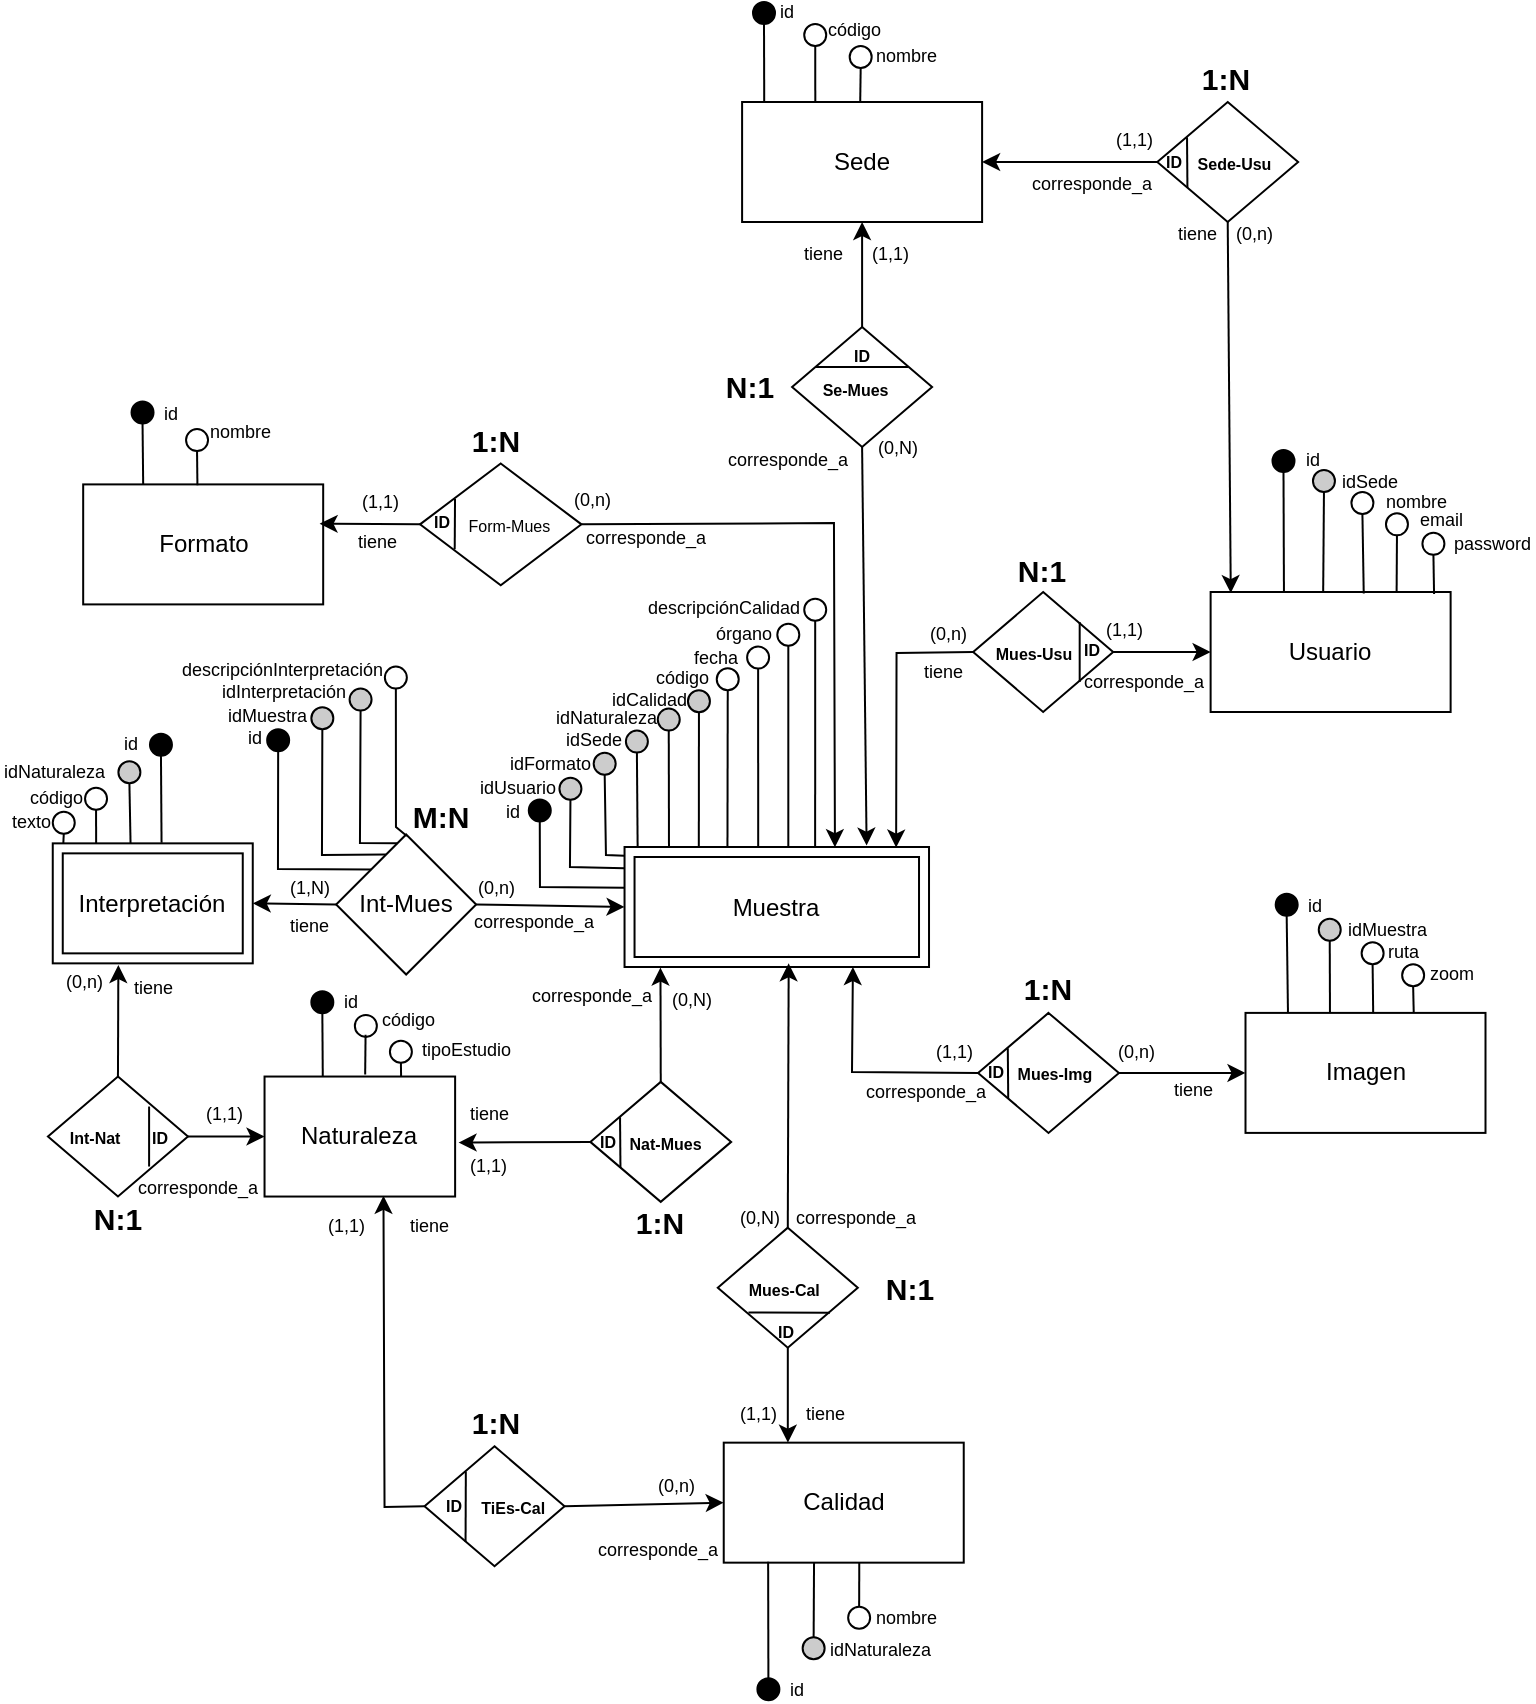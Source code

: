 <mxfile version="22.0.2" type="device">
  <diagram id="R2lEEEUBdFMjLlhIrx00" name="Page-1">
    <mxGraphModel dx="1278" dy="752" grid="1" gridSize="10" guides="1" tooltips="1" connect="1" arrows="1" fold="1" page="1" pageScale="1" pageWidth="850" pageHeight="1100" math="0" shadow="0" extFonts="Permanent Marker^https://fonts.googleapis.com/css?family=Permanent+Marker">
      <root>
        <mxCell id="0" />
        <mxCell id="1" parent="0" />
        <mxCell id="MroF9Ox0VDxHsYH3NFP8-68" value="Naturaleza" style="rounded=0;whiteSpace=wrap;html=1;" parent="1" vertex="1">
          <mxGeometry x="174.27" y="627.27" width="95.29" height="60" as="geometry" />
        </mxCell>
        <mxCell id="MroF9Ox0VDxHsYH3NFP8-69" value="Calidad" style="rounded=0;whiteSpace=wrap;html=1;" parent="1" vertex="1">
          <mxGeometry x="403.87" y="810.33" width="120" height="60" as="geometry" />
        </mxCell>
        <mxCell id="MroF9Ox0VDxHsYH3NFP8-70" value="Formato" style="rounded=0;whiteSpace=wrap;html=1;" parent="1" vertex="1">
          <mxGeometry x="83.59" y="331.2" width="120" height="60" as="geometry" />
        </mxCell>
        <mxCell id="MroF9Ox0VDxHsYH3NFP8-71" value="Sede" style="rounded=0;whiteSpace=wrap;html=1;" parent="1" vertex="1">
          <mxGeometry x="413.05" y="140.0" width="120" height="60" as="geometry" />
        </mxCell>
        <mxCell id="MroF9Ox0VDxHsYH3NFP8-73" value="Muestra" style="shape=ext;margin=3;double=1;whiteSpace=wrap;html=1;align=center;" parent="1" vertex="1">
          <mxGeometry x="354.27" y="512.5" width="152.24" height="60" as="geometry" />
        </mxCell>
        <mxCell id="MroF9Ox0VDxHsYH3NFP8-74" value="Interpretación" style="shape=ext;margin=3;double=1;whiteSpace=wrap;html=1;align=center;" parent="1" vertex="1">
          <mxGeometry x="68.38" y="510.68" width="100" height="60" as="geometry" />
        </mxCell>
        <mxCell id="kpA3sOlLHsasUYpWddV5-11" value="Int-Mues" style="rhombus;whiteSpace=wrap;html=1;" parent="1" vertex="1">
          <mxGeometry x="210.08" y="506.25" width="70" height="70" as="geometry" />
        </mxCell>
        <mxCell id="kpA3sOlLHsasUYpWddV5-12" value="" style="endArrow=classic;html=1;rounded=0;entryX=1;entryY=0.5;entryDx=0;entryDy=0;exitX=0;exitY=0.5;exitDx=0;exitDy=0;" parent="1" source="kpA3sOlLHsasUYpWddV5-11" target="MroF9Ox0VDxHsYH3NFP8-74" edge="1">
          <mxGeometry width="50" height="50" relative="1" as="geometry">
            <mxPoint x="390.19" y="702.5" as="sourcePoint" />
            <mxPoint x="440.19" y="652.5" as="targetPoint" />
          </mxGeometry>
        </mxCell>
        <mxCell id="kpA3sOlLHsasUYpWddV5-13" value="" style="endArrow=classic;html=1;rounded=0;exitX=1;exitY=0.5;exitDx=0;exitDy=0;entryX=0;entryY=0.5;entryDx=0;entryDy=0;" parent="1" source="kpA3sOlLHsasUYpWddV5-11" target="MroF9Ox0VDxHsYH3NFP8-73" edge="1">
          <mxGeometry width="50" height="50" relative="1" as="geometry">
            <mxPoint x="400.19" y="712.5" as="sourcePoint" />
            <mxPoint x="450.19" y="662.5" as="targetPoint" />
          </mxGeometry>
        </mxCell>
        <mxCell id="kpA3sOlLHsasUYpWddV5-14" value="M:N" style="text;html=1;strokeColor=none;fillColor=none;align=center;verticalAlign=middle;whiteSpace=wrap;rounded=0;fontSize=15;fontStyle=1;" parent="1" vertex="1">
          <mxGeometry x="245.43" y="487" width="34.65" height="20" as="geometry" />
        </mxCell>
        <mxCell id="kpA3sOlLHsasUYpWddV5-15" value="(1,N)" style="text;html=1;strokeColor=none;fillColor=none;align=left;verticalAlign=middle;whiteSpace=wrap;rounded=0;fontSize=9;" parent="1" vertex="1">
          <mxGeometry x="185.17" y="529.2" width="22.5" height="6.7" as="geometry" />
        </mxCell>
        <mxCell id="kpA3sOlLHsasUYpWddV5-16" value="(0,n)" style="text;html=1;strokeColor=none;fillColor=none;align=left;verticalAlign=middle;whiteSpace=wrap;rounded=0;fontSize=9;" parent="1" vertex="1">
          <mxGeometry x="278.75" y="529.2" width="22.5" height="6.7" as="geometry" />
        </mxCell>
        <mxCell id="kpA3sOlLHsasUYpWddV5-17" value="tiene" style="text;html=1;strokeColor=none;fillColor=none;align=left;verticalAlign=middle;whiteSpace=wrap;rounded=0;fontSize=9;" parent="1" vertex="1">
          <mxGeometry x="185.17" y="545.54" width="29.52" height="12.5" as="geometry" />
        </mxCell>
        <mxCell id="kpA3sOlLHsasUYpWddV5-18" value="corresponde_a" style="text;html=1;strokeColor=none;fillColor=none;align=left;verticalAlign=middle;whiteSpace=wrap;rounded=0;fontSize=9;" parent="1" vertex="1">
          <mxGeometry x="276.55" y="544" width="50" height="12.5" as="geometry" />
        </mxCell>
        <mxCell id="kpA3sOlLHsasUYpWddV5-19" value="&lt;font style=&quot;font-size: 8px;&quot;&gt;&amp;nbsp; &amp;nbsp; Mues-Usu&lt;/font&gt;" style="shape=rhombus;perimeter=rhombusPerimeter;whiteSpace=wrap;html=1;align=left;fontStyle=1;fontSize=10;" parent="1" vertex="1">
          <mxGeometry x="528.58" y="385" width="70" height="60" as="geometry" />
        </mxCell>
        <mxCell id="kpA3sOlLHsasUYpWddV5-20" value="ID" style="text;html=1;strokeColor=none;fillColor=none;align=center;verticalAlign=middle;whiteSpace=wrap;rounded=0;fontSize=8;fontStyle=1;" parent="1" vertex="1">
          <mxGeometry x="581.84" y="409.66" width="12.43" height="9.31" as="geometry" />
        </mxCell>
        <mxCell id="kpA3sOlLHsasUYpWddV5-21" value="1:N" style="text;html=1;strokeColor=none;fillColor=none;align=center;verticalAlign=middle;whiteSpace=wrap;rounded=0;fontSize=15;fontStyle=1;" parent="1" vertex="1">
          <mxGeometry x="554.83" y="572.95" width="22.43" height="20" as="geometry" />
        </mxCell>
        <mxCell id="kpA3sOlLHsasUYpWddV5-22" value="" style="endArrow=none;html=1;rounded=0;exitX=0;exitY=0;exitDx=0;exitDy=0;entryX=0;entryY=1;entryDx=0;entryDy=0;" parent="1" edge="1">
          <mxGeometry width="50" height="50" relative="1" as="geometry">
            <mxPoint x="581.84" y="400.0" as="sourcePoint" />
            <mxPoint x="581.84" y="430.0" as="targetPoint" />
          </mxGeometry>
        </mxCell>
        <mxCell id="kpA3sOlLHsasUYpWddV5-23" value="" style="endArrow=classic;html=1;rounded=0;entryX=0;entryY=0.5;entryDx=0;entryDy=0;exitX=1;exitY=0.5;exitDx=0;exitDy=0;" parent="1" source="kpA3sOlLHsasUYpWddV5-19" target="kpA3sOlLHsasUYpWddV5-62" edge="1">
          <mxGeometry width="50" height="50" relative="1" as="geometry">
            <mxPoint x="564.18" y="542.5" as="sourcePoint" />
            <mxPoint x="641.33" y="415" as="targetPoint" />
          </mxGeometry>
        </mxCell>
        <mxCell id="kpA3sOlLHsasUYpWddV5-24" value="" style="endArrow=classic;html=1;rounded=0;exitX=0;exitY=0.5;exitDx=0;exitDy=0;entryX=0.892;entryY=0.005;entryDx=0;entryDy=0;entryPerimeter=0;" parent="1" source="kpA3sOlLHsasUYpWddV5-19" target="MroF9Ox0VDxHsYH3NFP8-73" edge="1">
          <mxGeometry width="50" height="50" relative="1" as="geometry">
            <mxPoint x="570.16" y="542.5" as="sourcePoint" />
            <mxPoint x="620.16" y="492.5" as="targetPoint" />
            <Array as="points">
              <mxPoint x="490.27" y="415.5" />
            </Array>
          </mxGeometry>
        </mxCell>
        <mxCell id="kpA3sOlLHsasUYpWddV5-25" value="&lt;font style=&quot;font-size: 8px;&quot;&gt;&amp;nbsp; &amp;nbsp; &amp;nbsp; Se-Mues&lt;/font&gt;" style="shape=rhombus;perimeter=rhombusPerimeter;whiteSpace=wrap;html=1;align=left;fontStyle=1;fontSize=10;" parent="1" vertex="1">
          <mxGeometry x="438.05" y="252.5" width="70" height="60" as="geometry" />
        </mxCell>
        <mxCell id="kpA3sOlLHsasUYpWddV5-26" value="ID" style="text;html=1;strokeColor=none;fillColor=none;align=center;verticalAlign=middle;whiteSpace=wrap;rounded=0;fontSize=8;fontStyle=1;" parent="1" vertex="1">
          <mxGeometry x="466.84" y="262.5" width="12.43" height="9.31" as="geometry" />
        </mxCell>
        <mxCell id="kpA3sOlLHsasUYpWddV5-27" value="N:1" style="text;html=1;strokeColor=none;fillColor=none;align=center;verticalAlign=middle;whiteSpace=wrap;rounded=0;fontSize=15;fontStyle=1;" parent="1" vertex="1">
          <mxGeometry x="405.5" y="271.81" width="22.43" height="20" as="geometry" />
        </mxCell>
        <mxCell id="kpA3sOlLHsasUYpWddV5-28" value="" style="endArrow=none;html=1;rounded=0;exitX=0.83;exitY=0.333;exitDx=0;exitDy=0;entryX=0.165;entryY=0.333;entryDx=0;entryDy=0;entryPerimeter=0;exitPerimeter=0;" parent="1" source="kpA3sOlLHsasUYpWddV5-25" target="kpA3sOlLHsasUYpWddV5-25" edge="1">
          <mxGeometry width="50" height="50" relative="1" as="geometry">
            <mxPoint x="490.59" y="272.5" as="sourcePoint" />
            <mxPoint x="455.59" y="272.5" as="targetPoint" />
          </mxGeometry>
        </mxCell>
        <mxCell id="kpA3sOlLHsasUYpWddV5-30" value="" style="endArrow=classic;html=1;rounded=0;entryX=0.5;entryY=1;entryDx=0;entryDy=0;exitX=0.5;exitY=0;exitDx=0;exitDy=0;" parent="1" source="kpA3sOlLHsasUYpWddV5-25" target="MroF9Ox0VDxHsYH3NFP8-71" edge="1">
          <mxGeometry width="50" height="50" relative="1" as="geometry">
            <mxPoint x="444.51" y="401.82" as="sourcePoint" />
            <mxPoint x="494.51" y="351.82" as="targetPoint" />
          </mxGeometry>
        </mxCell>
        <mxCell id="kpA3sOlLHsasUYpWddV5-31" value="" style="endArrow=classic;html=1;rounded=0;entryX=0.795;entryY=-0.012;entryDx=0;entryDy=0;exitX=0.5;exitY=1;exitDx=0;exitDy=0;entryPerimeter=0;" parent="1" source="kpA3sOlLHsasUYpWddV5-25" target="MroF9Ox0VDxHsYH3NFP8-73" edge="1">
          <mxGeometry width="50" height="50" relative="1" as="geometry">
            <mxPoint x="430.16" y="392.5" as="sourcePoint" />
            <mxPoint x="520.16" y="422.5" as="targetPoint" />
          </mxGeometry>
        </mxCell>
        <mxCell id="kpA3sOlLHsasUYpWddV5-32" value="tiene" style="text;html=1;strokeColor=none;fillColor=none;align=left;verticalAlign=middle;whiteSpace=wrap;rounded=0;fontSize=9;" parent="1" vertex="1">
          <mxGeometry x="442.08" y="210.0" width="29.52" height="12.5" as="geometry" />
        </mxCell>
        <mxCell id="kpA3sOlLHsasUYpWddV5-33" value="corresponde_a" style="text;html=1;strokeColor=none;fillColor=none;align=left;verticalAlign=middle;whiteSpace=wrap;rounded=0;fontSize=9;" parent="1" vertex="1">
          <mxGeometry x="404.3" y="312.5" width="50" height="12.5" as="geometry" />
        </mxCell>
        <mxCell id="kpA3sOlLHsasUYpWddV5-34" value="tiene" style="text;html=1;strokeColor=none;fillColor=none;align=left;verticalAlign=middle;whiteSpace=wrap;rounded=0;fontSize=9;" parent="1" vertex="1">
          <mxGeometry x="501.54" y="418.97" width="29.52" height="12.5" as="geometry" />
        </mxCell>
        <mxCell id="kpA3sOlLHsasUYpWddV5-35" value="corresponde_a" style="text;html=1;strokeColor=none;fillColor=none;align=left;verticalAlign=middle;whiteSpace=wrap;rounded=0;fontSize=9;" parent="1" vertex="1">
          <mxGeometry x="581.84" y="424.02" width="50" height="12.5" as="geometry" />
        </mxCell>
        <mxCell id="kpA3sOlLHsasUYpWddV5-36" value="&lt;span style=&quot;font-weight: normal;&quot;&gt;&lt;font style=&quot;font-size: 8px;&quot;&gt;&amp;nbsp; &amp;nbsp; &amp;nbsp; &amp;nbsp; &amp;nbsp; Form-Mues&lt;/font&gt;&lt;/span&gt;" style="shape=rhombus;perimeter=rhombusPerimeter;whiteSpace=wrap;html=1;align=left;fontStyle=1;fontSize=10;" parent="1" vertex="1">
          <mxGeometry x="252" y="320.74" width="80.72" height="60.88" as="geometry" />
        </mxCell>
        <mxCell id="kpA3sOlLHsasUYpWddV5-37" value="ID" style="text;html=1;strokeColor=none;fillColor=none;align=center;verticalAlign=middle;whiteSpace=wrap;rounded=0;fontSize=8;fontStyle=1;" parent="1" vertex="1">
          <mxGeometry x="257.13" y="345.34" width="12.43" height="9.31" as="geometry" />
        </mxCell>
        <mxCell id="kpA3sOlLHsasUYpWddV5-38" value="1:N" style="text;html=1;strokeColor=none;fillColor=none;align=center;verticalAlign=middle;whiteSpace=wrap;rounded=0;fontSize=15;fontStyle=1;" parent="1" vertex="1">
          <mxGeometry x="278.82" y="299.06" width="22.43" height="20" as="geometry" />
        </mxCell>
        <mxCell id="kpA3sOlLHsasUYpWddV5-39" value="" style="endArrow=none;html=1;rounded=0;entryX=0.215;entryY=0.704;entryDx=0;entryDy=0;entryPerimeter=0;exitX=0.217;exitY=0.291;exitDx=0;exitDy=0;exitPerimeter=0;" parent="1" source="kpA3sOlLHsasUYpWddV5-36" target="kpA3sOlLHsasUYpWddV5-36" edge="1">
          <mxGeometry width="50" height="50" relative="1" as="geometry">
            <mxPoint x="270" y="340" as="sourcePoint" />
            <mxPoint x="270" y="360" as="targetPoint" />
          </mxGeometry>
        </mxCell>
        <mxCell id="kpA3sOlLHsasUYpWddV5-42" value="" style="endArrow=classic;html=1;rounded=0;exitX=0;exitY=0.5;exitDx=0;exitDy=0;entryX=1;entryY=0.5;entryDx=0;entryDy=0;" parent="1" source="kpA3sOlLHsasUYpWddV5-36" edge="1">
          <mxGeometry width="50" height="50" relative="1" as="geometry">
            <mxPoint x="417.69" y="319.06" as="sourcePoint" />
            <mxPoint x="201.8" y="350.88" as="targetPoint" />
          </mxGeometry>
        </mxCell>
        <mxCell id="kpA3sOlLHsasUYpWddV5-43" value="tiene" style="text;html=1;strokeColor=none;fillColor=none;align=left;verticalAlign=middle;whiteSpace=wrap;rounded=0;fontSize=9;" parent="1" vertex="1">
          <mxGeometry x="219.43" y="353.91" width="29.52" height="12.5" as="geometry" />
        </mxCell>
        <mxCell id="kpA3sOlLHsasUYpWddV5-44" value="corresponde_a" style="text;html=1;strokeColor=none;fillColor=none;align=left;verticalAlign=middle;whiteSpace=wrap;rounded=0;fontSize=9;" parent="1" vertex="1">
          <mxGeometry x="333.01" y="351.82" width="60.84" height="12.5" as="geometry" />
        </mxCell>
        <mxCell id="kpA3sOlLHsasUYpWddV5-45" value="&lt;font style=&quot;font-size: 8px;&quot;&gt;&amp;nbsp; &amp;nbsp; &amp;nbsp; &amp;nbsp; Mues-Img&lt;/font&gt;" style="shape=rhombus;perimeter=rhombusPerimeter;whiteSpace=wrap;html=1;align=left;fontStyle=1;fontSize=10;" parent="1" vertex="1">
          <mxGeometry x="531.04" y="595.45" width="70.42" height="60" as="geometry" />
        </mxCell>
        <mxCell id="kpA3sOlLHsasUYpWddV5-46" value="ID" style="text;html=1;strokeColor=none;fillColor=none;align=center;verticalAlign=middle;whiteSpace=wrap;rounded=0;fontSize=8;fontStyle=1;" parent="1" vertex="1">
          <mxGeometry x="533.56" y="620.79" width="12.43" height="9.31" as="geometry" />
        </mxCell>
        <mxCell id="kpA3sOlLHsasUYpWddV5-47" value="N:1" style="text;html=1;strokeColor=none;fillColor=none;align=center;verticalAlign=middle;whiteSpace=wrap;rounded=0;fontSize=15;fontStyle=1;" parent="1" vertex="1">
          <mxGeometry x="551.75" y="364.32" width="22.43" height="20" as="geometry" />
        </mxCell>
        <mxCell id="kpA3sOlLHsasUYpWddV5-48" value="" style="endArrow=none;html=1;rounded=0;exitX=0.211;exitY=0.294;exitDx=0;exitDy=0;entryX=0.214;entryY=0.715;entryDx=0;entryDy=0;exitPerimeter=0;entryPerimeter=0;" parent="1" source="kpA3sOlLHsasUYpWddV5-45" target="kpA3sOlLHsasUYpWddV5-45" edge="1">
          <mxGeometry width="50" height="50" relative="1" as="geometry">
            <mxPoint x="543.621" y="612.43" as="sourcePoint" />
            <mxPoint x="543.48" y="638.47" as="targetPoint" />
          </mxGeometry>
        </mxCell>
        <mxCell id="kpA3sOlLHsasUYpWddV5-49" value="tiene" style="text;html=1;strokeColor=none;fillColor=none;align=left;verticalAlign=middle;whiteSpace=wrap;rounded=0;fontSize=9;" parent="1" vertex="1">
          <mxGeometry x="626.78" y="627.72" width="29.52" height="12.5" as="geometry" />
        </mxCell>
        <mxCell id="kpA3sOlLHsasUYpWddV5-50" value="" style="endArrow=classic;html=1;rounded=0;entryX=0;entryY=0.5;entryDx=0;entryDy=0;exitX=1;exitY=0.5;exitDx=0;exitDy=0;" parent="1" source="kpA3sOlLHsasUYpWddV5-45" target="kpA3sOlLHsasUYpWddV5-65" edge="1">
          <mxGeometry width="50" height="50" relative="1" as="geometry">
            <mxPoint x="441.46" y="675.45" as="sourcePoint" />
            <mxPoint x="663.81" y="625.45" as="targetPoint" />
          </mxGeometry>
        </mxCell>
        <mxCell id="kpA3sOlLHsasUYpWddV5-51" value="" style="endArrow=classic;html=1;rounded=0;entryX=0.75;entryY=1;entryDx=0;entryDy=0;exitX=0;exitY=0.5;exitDx=0;exitDy=0;" parent="1" source="kpA3sOlLHsasUYpWddV5-45" target="MroF9Ox0VDxHsYH3NFP8-73" edge="1">
          <mxGeometry width="50" height="50" relative="1" as="geometry">
            <mxPoint x="420.16" y="722.5" as="sourcePoint" />
            <mxPoint x="470.16" y="672.5" as="targetPoint" />
            <Array as="points">
              <mxPoint x="468" y="625" />
            </Array>
          </mxGeometry>
        </mxCell>
        <mxCell id="kpA3sOlLHsasUYpWddV5-53" value="corresponde_a" style="text;html=1;strokeColor=none;fillColor=none;align=left;verticalAlign=middle;whiteSpace=wrap;rounded=0;fontSize=9;" parent="1" vertex="1">
          <mxGeometry x="472.84" y="628.4" width="50" height="12.5" as="geometry" />
        </mxCell>
        <mxCell id="kpA3sOlLHsasUYpWddV5-54" value="(0,n)" style="text;html=1;strokeColor=none;fillColor=none;align=left;verticalAlign=middle;whiteSpace=wrap;rounded=0;fontSize=9;" parent="1" vertex="1">
          <mxGeometry x="505.05" y="402.96" width="22.5" height="6.7" as="geometry" />
        </mxCell>
        <mxCell id="kpA3sOlLHsasUYpWddV5-55" value="(1,1)" style="text;html=1;strokeColor=none;fillColor=none;align=left;verticalAlign=middle;whiteSpace=wrap;rounded=0;fontSize=9;" parent="1" vertex="1">
          <mxGeometry x="593.4" y="397.5" width="25.5" height="12.5" as="geometry" />
        </mxCell>
        <mxCell id="kpA3sOlLHsasUYpWddV5-57" value="(1,1)" style="text;html=1;strokeColor=none;fillColor=none;align=left;verticalAlign=middle;whiteSpace=wrap;rounded=0;fontSize=9;" parent="1" vertex="1">
          <mxGeometry x="221.44" y="333.5" width="25.5" height="12.5" as="geometry" />
        </mxCell>
        <mxCell id="kpA3sOlLHsasUYpWddV5-58" value="(0,n)" style="text;html=1;strokeColor=none;fillColor=none;align=left;verticalAlign=middle;whiteSpace=wrap;rounded=0;fontSize=9;" parent="1" vertex="1">
          <mxGeometry x="326.5" y="335.75" width="22.5" height="6.7" as="geometry" />
        </mxCell>
        <mxCell id="kpA3sOlLHsasUYpWddV5-59" value="(1,1)" style="text;html=1;strokeColor=none;fillColor=none;align=left;verticalAlign=middle;whiteSpace=wrap;rounded=0;fontSize=9;" parent="1" vertex="1">
          <mxGeometry x="476.04" y="210.0" width="25.5" height="12.5" as="geometry" />
        </mxCell>
        <mxCell id="kpA3sOlLHsasUYpWddV5-60" value="(0,N)" style="text;html=1;strokeColor=none;fillColor=none;align=left;verticalAlign=middle;whiteSpace=wrap;rounded=0;fontSize=9;" parent="1" vertex="1">
          <mxGeometry x="479.04" y="310" width="22.5" height="6.7" as="geometry" />
        </mxCell>
        <mxCell id="kpA3sOlLHsasUYpWddV5-61" value="(1,1)" style="text;html=1;strokeColor=none;fillColor=none;align=left;verticalAlign=middle;whiteSpace=wrap;rounded=0;fontSize=9;" parent="1" vertex="1">
          <mxGeometry x="508.06" y="608.29" width="25.5" height="12.5" as="geometry" />
        </mxCell>
        <mxCell id="kpA3sOlLHsasUYpWddV5-62" value="Usuario" style="rounded=0;whiteSpace=wrap;html=1;" parent="1" vertex="1">
          <mxGeometry x="647.31" y="385" width="120" height="60" as="geometry" />
        </mxCell>
        <mxCell id="kpA3sOlLHsasUYpWddV5-64" value="(0,n)" style="text;html=1;strokeColor=none;fillColor=none;align=left;verticalAlign=middle;whiteSpace=wrap;rounded=0;fontSize=9;" parent="1" vertex="1">
          <mxGeometry x="599.05" y="611.19" width="22.5" height="6.7" as="geometry" />
        </mxCell>
        <mxCell id="kpA3sOlLHsasUYpWddV5-65" value="Imagen" style="rounded=0;whiteSpace=wrap;html=1;" parent="1" vertex="1">
          <mxGeometry x="664.75" y="595.45" width="120" height="60" as="geometry" />
        </mxCell>
        <mxCell id="kpA3sOlLHsasUYpWddV5-67" value="&lt;font style=&quot;font-size: 8px;&quot;&gt;&amp;nbsp; &amp;nbsp; &amp;nbsp; Mues-Cal&lt;/font&gt;" style="shape=rhombus;perimeter=rhombusPerimeter;whiteSpace=wrap;html=1;align=left;fontStyle=1;fontSize=10;" parent="1" vertex="1">
          <mxGeometry x="400.9" y="702.83" width="70" height="60" as="geometry" />
        </mxCell>
        <mxCell id="kpA3sOlLHsasUYpWddV5-68" value="ID" style="text;html=1;strokeColor=none;fillColor=none;align=center;verticalAlign=middle;whiteSpace=wrap;rounded=0;fontSize=8;fontStyle=1;" parent="1" vertex="1">
          <mxGeometry x="429.18" y="750.33" width="12.43" height="9.31" as="geometry" />
        </mxCell>
        <mxCell id="kpA3sOlLHsasUYpWddV5-69" value="N:1" style="text;html=1;strokeColor=none;fillColor=none;align=center;verticalAlign=middle;whiteSpace=wrap;rounded=0;fontSize=15;fontStyle=1;" parent="1" vertex="1">
          <mxGeometry x="485.93" y="722.83" width="22.43" height="20" as="geometry" />
        </mxCell>
        <mxCell id="kpA3sOlLHsasUYpWddV5-71" value="tiene" style="text;html=1;strokeColor=none;fillColor=none;align=left;verticalAlign=middle;whiteSpace=wrap;rounded=0;fontSize=9;" parent="1" vertex="1">
          <mxGeometry x="443.32" y="789.64" width="29.52" height="12.5" as="geometry" />
        </mxCell>
        <mxCell id="kpA3sOlLHsasUYpWddV5-72" value="corresponde_a" style="text;html=1;strokeColor=none;fillColor=none;align=left;verticalAlign=middle;whiteSpace=wrap;rounded=0;fontSize=9;" parent="1" vertex="1">
          <mxGeometry x="438.05" y="691.7" width="50" height="12.5" as="geometry" />
        </mxCell>
        <mxCell id="kpA3sOlLHsasUYpWddV5-73" value="(1,1)" style="text;html=1;strokeColor=none;fillColor=none;align=left;verticalAlign=middle;whiteSpace=wrap;rounded=0;fontSize=9;" parent="1" vertex="1">
          <mxGeometry x="409.8" y="789.64" width="25.5" height="12.5" as="geometry" />
        </mxCell>
        <mxCell id="kpA3sOlLHsasUYpWddV5-74" value="(0,N)" style="text;html=1;strokeColor=none;fillColor=none;align=left;verticalAlign=middle;whiteSpace=wrap;rounded=0;fontSize=9;" parent="1" vertex="1">
          <mxGeometry x="409.8" y="694.6" width="22.5" height="6.7" as="geometry" />
        </mxCell>
        <mxCell id="kpA3sOlLHsasUYpWddV5-75" value="" style="endArrow=none;html=1;rounded=0;entryX=0.801;entryY=0.71;entryDx=0;entryDy=0;entryPerimeter=0;exitX=0.219;exitY=0.707;exitDx=0;exitDy=0;exitPerimeter=0;" parent="1" source="kpA3sOlLHsasUYpWddV5-67" target="kpA3sOlLHsasUYpWddV5-67" edge="1">
          <mxGeometry width="50" height="50" relative="1" as="geometry">
            <mxPoint x="419.58" y="710.33" as="sourcePoint" />
            <mxPoint x="469.58" y="660.33" as="targetPoint" />
          </mxGeometry>
        </mxCell>
        <mxCell id="kpA3sOlLHsasUYpWddV5-76" value="" style="endArrow=classic;html=1;rounded=0;entryX=0.5;entryY=1;entryDx=0;entryDy=0;exitX=0.5;exitY=0;exitDx=0;exitDy=0;" parent="1" source="kpA3sOlLHsasUYpWddV5-67" edge="1">
          <mxGeometry width="50" height="50" relative="1" as="geometry">
            <mxPoint x="426.11" y="710.68" as="sourcePoint" />
            <mxPoint x="436.34" y="570.68" as="targetPoint" />
          </mxGeometry>
        </mxCell>
        <mxCell id="kpA3sOlLHsasUYpWddV5-77" value="" style="endArrow=classic;html=1;rounded=0;entryX=0.5;entryY=0;entryDx=0;entryDy=0;exitX=0.5;exitY=1;exitDx=0;exitDy=0;" parent="1" source="kpA3sOlLHsasUYpWddV5-67" edge="1">
          <mxGeometry width="50" height="50" relative="1" as="geometry">
            <mxPoint x="399.58" y="710.33" as="sourcePoint" />
            <mxPoint x="435.93" y="810.33" as="targetPoint" />
          </mxGeometry>
        </mxCell>
        <mxCell id="kpA3sOlLHsasUYpWddV5-78" value="" style="endArrow=classic;html=1;rounded=0;entryX=0.691;entryY=0.002;entryDx=0;entryDy=0;exitX=1;exitY=0.5;exitDx=0;exitDy=0;entryPerimeter=0;" parent="1" source="kpA3sOlLHsasUYpWddV5-36" target="MroF9Ox0VDxHsYH3NFP8-73" edge="1">
          <mxGeometry width="50" height="50" relative="1" as="geometry">
            <mxPoint x="350.16" y="692.5" as="sourcePoint" />
            <mxPoint x="400.16" y="642.5" as="targetPoint" />
            <Array as="points">
              <mxPoint x="458.98" y="350.5" />
            </Array>
          </mxGeometry>
        </mxCell>
        <mxCell id="kpA3sOlLHsasUYpWddV5-89" value="id" style="text;html=1;strokeColor=none;fillColor=none;align=left;verticalAlign=middle;whiteSpace=wrap;rounded=0;fontSize=9;" parent="1" vertex="1">
          <mxGeometry x="693.87" y="537.02" width="16.36" height="9.38" as="geometry" />
        </mxCell>
        <mxCell id="kpA3sOlLHsasUYpWddV5-90" value="" style="ellipse;whiteSpace=wrap;html=1;aspect=fixed;fillColor=#000000;strokeColor=#000000;fontColor=#000000;" parent="1" vertex="1">
          <mxGeometry x="679.84" y="535.9" width="11" height="11" as="geometry" />
        </mxCell>
        <mxCell id="kpA3sOlLHsasUYpWddV5-93" value="id" style="text;html=1;strokeColor=none;fillColor=none;align=left;verticalAlign=middle;whiteSpace=wrap;rounded=0;fontSize=9;" parent="1" vertex="1">
          <mxGeometry x="693.12" y="314.0" width="16.36" height="9.38" as="geometry" />
        </mxCell>
        <mxCell id="kpA3sOlLHsasUYpWddV5-94" value="" style="ellipse;whiteSpace=wrap;html=1;aspect=fixed;fillColor=#000000;strokeColor=#000000;fontColor=#000000;" parent="1" vertex="1">
          <mxGeometry x="678.25" y="314" width="11" height="11" as="geometry" />
        </mxCell>
        <mxCell id="kpA3sOlLHsasUYpWddV5-95" value="id" style="text;html=1;strokeColor=none;fillColor=none;align=left;verticalAlign=middle;whiteSpace=wrap;rounded=0;fontSize=9;" parent="1" vertex="1">
          <mxGeometry x="434.73" y="929.3" width="16.36" height="9.38" as="geometry" />
        </mxCell>
        <mxCell id="kpA3sOlLHsasUYpWddV5-96" value="" style="ellipse;whiteSpace=wrap;html=1;aspect=fixed;fillColor=#000000;strokeColor=#000000;fontColor=#000000;" parent="1" vertex="1">
          <mxGeometry x="420.7" y="928.18" width="11" height="11" as="geometry" />
        </mxCell>
        <mxCell id="kpA3sOlLHsasUYpWddV5-97" value="id" style="text;html=1;strokeColor=none;fillColor=none;align=left;verticalAlign=middle;whiteSpace=wrap;rounded=0;fontSize=9;" parent="1" vertex="1">
          <mxGeometry x="211.7" y="585.75" width="16.36" height="9.38" as="geometry" />
        </mxCell>
        <mxCell id="kpA3sOlLHsasUYpWddV5-98" value="" style="ellipse;whiteSpace=wrap;html=1;aspect=fixed;fillColor=#000000;strokeColor=#000000;fontColor=#000000;" parent="1" vertex="1">
          <mxGeometry x="197.67" y="584.63" width="11" height="11" as="geometry" />
        </mxCell>
        <mxCell id="kpA3sOlLHsasUYpWddV5-99" value="id" style="text;html=1;strokeColor=none;fillColor=none;align=left;verticalAlign=middle;whiteSpace=wrap;rounded=0;fontSize=9;" parent="1" vertex="1">
          <mxGeometry x="121.8" y="290.91" width="16.36" height="9.38" as="geometry" />
        </mxCell>
        <mxCell id="kpA3sOlLHsasUYpWddV5-100" value="" style="ellipse;whiteSpace=wrap;html=1;aspect=fixed;fillColor=#000000;strokeColor=#000000;fontColor=#000000;" parent="1" vertex="1">
          <mxGeometry x="107.77" y="289.79" width="11" height="11" as="geometry" />
        </mxCell>
        <mxCell id="kpA3sOlLHsasUYpWddV5-103" value="id" style="text;html=1;strokeColor=none;fillColor=none;align=left;verticalAlign=middle;whiteSpace=wrap;rounded=0;fontSize=9;" parent="1" vertex="1">
          <mxGeometry x="430.01" y="90.12" width="14.1" height="9.38" as="geometry" />
        </mxCell>
        <mxCell id="kpA3sOlLHsasUYpWddV5-104" value="" style="ellipse;whiteSpace=wrap;html=1;aspect=fixed;fillColor=#000000;strokeColor=#000000;fontColor=#000000;" parent="1" vertex="1">
          <mxGeometry x="418.5" y="90" width="11" height="11" as="geometry" />
        </mxCell>
        <mxCell id="kpA3sOlLHsasUYpWddV5-105" value="id" style="text;html=1;strokeColor=none;fillColor=none;align=left;verticalAlign=middle;whiteSpace=wrap;rounded=0;fontSize=9;" parent="1" vertex="1">
          <mxGeometry x="102.0" y="455.93" width="12.18" height="9.38" as="geometry" />
        </mxCell>
        <mxCell id="kpA3sOlLHsasUYpWddV5-106" value="" style="ellipse;whiteSpace=wrap;html=1;aspect=fixed;fillColor=#000000;strokeColor=#000000;fontColor=#000000;" parent="1" vertex="1">
          <mxGeometry x="116.98" y="455.93" width="11" height="11" as="geometry" />
        </mxCell>
        <mxCell id="kpA3sOlLHsasUYpWddV5-108" value="" style="endArrow=none;html=1;rounded=0;exitX=0.5;exitY=0;exitDx=0;exitDy=0;entryX=0.185;entryY=0.992;entryDx=0;entryDy=0;entryPerimeter=0;" parent="1" source="kpA3sOlLHsasUYpWddV5-96" target="MroF9Ox0VDxHsYH3NFP8-69" edge="1">
          <mxGeometry width="50" height="50" relative="1" as="geometry">
            <mxPoint x="401.63" y="910.33" as="sourcePoint" />
            <mxPoint x="451.63" y="860.33" as="targetPoint" />
          </mxGeometry>
        </mxCell>
        <mxCell id="kpA3sOlLHsasUYpWddV5-110" value="" style="endArrow=none;html=1;rounded=0;entryX=0.5;entryY=1;entryDx=0;entryDy=0;" parent="1" target="kpA3sOlLHsasUYpWddV5-94" edge="1">
          <mxGeometry width="50" height="50" relative="1" as="geometry">
            <mxPoint x="683.98" y="385.5" as="sourcePoint" />
            <mxPoint x="818.23" y="262.5" as="targetPoint" />
          </mxGeometry>
        </mxCell>
        <mxCell id="kpA3sOlLHsasUYpWddV5-111" value="" style="endArrow=none;html=1;rounded=0;entryX=0.5;entryY=1;entryDx=0;entryDy=0;" parent="1" target="kpA3sOlLHsasUYpWddV5-104" edge="1">
          <mxGeometry width="50" height="50" relative="1" as="geometry">
            <mxPoint x="424.11" y="140" as="sourcePoint" />
            <mxPoint x="583.4" y="30" as="targetPoint" />
          </mxGeometry>
        </mxCell>
        <mxCell id="kpA3sOlLHsasUYpWddV5-114" value="" style="endArrow=none;html=1;rounded=0;entryX=0.5;entryY=1;entryDx=0;entryDy=0;exitX=0.25;exitY=0;exitDx=0;exitDy=0;" parent="1" source="MroF9Ox0VDxHsYH3NFP8-70" target="kpA3sOlLHsasUYpWddV5-100" edge="1">
          <mxGeometry width="50" height="50" relative="1" as="geometry">
            <mxPoint x="83.59" y="329.38" as="sourcePoint" />
            <mxPoint x="133.59" y="279.38" as="targetPoint" />
          </mxGeometry>
        </mxCell>
        <mxCell id="kpA3sOlLHsasUYpWddV5-115" value="idMuestra" style="text;html=1;strokeColor=none;fillColor=none;align=left;verticalAlign=middle;whiteSpace=wrap;rounded=0;fontSize=9;" parent="1" vertex="1">
          <mxGeometry x="154.33" y="441.11" width="53.5" height="12.5" as="geometry" />
        </mxCell>
        <mxCell id="kpA3sOlLHsasUYpWddV5-116" value="" style="ellipse;whiteSpace=wrap;html=1;aspect=fixed;fillColor=#CCCCCC;strokeColor=#000000;fontColor=#000000;" parent="1" vertex="1">
          <mxGeometry x="197.67" y="442.61" width="11" height="11" as="geometry" />
        </mxCell>
        <mxCell id="kpA3sOlLHsasUYpWddV5-125" value="id" style="text;html=1;strokeColor=none;fillColor=none;align=left;verticalAlign=middle;whiteSpace=wrap;rounded=0;fontSize=9;" parent="1" vertex="1">
          <mxGeometry x="293.37" y="490.68" width="16.36" height="9.38" as="geometry" />
        </mxCell>
        <mxCell id="kpA3sOlLHsasUYpWddV5-126" value="" style="ellipse;whiteSpace=wrap;html=1;aspect=fixed;fillColor=#000000;strokeColor=#000000;fontColor=#000000;" parent="1" vertex="1">
          <mxGeometry x="306.39" y="488.75" width="11" height="11" as="geometry" />
        </mxCell>
        <mxCell id="kpA3sOlLHsasUYpWddV5-129" value="idInterpretación" style="text;html=1;strokeColor=none;fillColor=none;align=left;verticalAlign=middle;whiteSpace=wrap;rounded=0;fontSize=9;" parent="1" vertex="1">
          <mxGeometry x="151.15" y="429.05" width="42.11" height="12.5" as="geometry" />
        </mxCell>
        <mxCell id="kpA3sOlLHsasUYpWddV5-130" value="" style="ellipse;whiteSpace=wrap;html=1;aspect=fixed;fillColor=#CCCCCC;strokeColor=#000000;fontColor=#000000;" parent="1" vertex="1">
          <mxGeometry x="216.79" y="433.31" width="11" height="11" as="geometry" />
        </mxCell>
        <mxCell id="kpA3sOlLHsasUYpWddV5-133" value="" style="endArrow=none;html=1;rounded=0;entryX=0.5;entryY=1;entryDx=0;entryDy=0;exitX=0.355;exitY=0.143;exitDx=0;exitDy=0;exitPerimeter=0;" parent="1" source="kpA3sOlLHsasUYpWddV5-11" target="kpA3sOlLHsasUYpWddV5-116" edge="1">
          <mxGeometry width="50" height="50" relative="1" as="geometry">
            <mxPoint x="234.27" y="502.5" as="sourcePoint" />
            <mxPoint x="284.27" y="452.5" as="targetPoint" />
            <Array as="points">
              <mxPoint x="202.98" y="516.5" />
            </Array>
          </mxGeometry>
        </mxCell>
        <mxCell id="kpA3sOlLHsasUYpWddV5-134" value="" style="endArrow=none;html=1;rounded=0;entryX=0.5;entryY=1;entryDx=0;entryDy=0;exitX=0.438;exitY=0.063;exitDx=0;exitDy=0;exitPerimeter=0;" parent="1" source="kpA3sOlLHsasUYpWddV5-11" target="kpA3sOlLHsasUYpWddV5-130" edge="1">
          <mxGeometry width="50" height="50" relative="1" as="geometry">
            <mxPoint x="204.27" y="512.5" as="sourcePoint" />
            <mxPoint x="254.27" y="462.5" as="targetPoint" />
            <Array as="points">
              <mxPoint x="221.98" y="510.5" />
            </Array>
          </mxGeometry>
        </mxCell>
        <mxCell id="kpA3sOlLHsasUYpWddV5-135" value="id" style="text;html=1;strokeColor=none;fillColor=none;align=left;verticalAlign=middle;whiteSpace=wrap;rounded=0;fontSize=9;" parent="1" vertex="1">
          <mxGeometry x="164.02" y="453.61" width="16.36" height="9.38" as="geometry" />
        </mxCell>
        <mxCell id="kpA3sOlLHsasUYpWddV5-136" value="" style="ellipse;whiteSpace=wrap;html=1;aspect=fixed;fillColor=#000000;strokeColor=#000000;fontColor=#000000;" parent="1" vertex="1">
          <mxGeometry x="175.58" y="453.61" width="11" height="11" as="geometry" />
        </mxCell>
        <mxCell id="kpA3sOlLHsasUYpWddV5-137" value="" style="endArrow=none;html=1;rounded=0;entryX=0.5;entryY=1;entryDx=0;entryDy=0;exitX=0;exitY=0;exitDx=0;exitDy=0;" parent="1" source="kpA3sOlLHsasUYpWddV5-11" target="kpA3sOlLHsasUYpWddV5-136" edge="1">
          <mxGeometry width="50" height="50" relative="1" as="geometry">
            <mxPoint x="194.27" y="502.5" as="sourcePoint" />
            <mxPoint x="244.27" y="452.5" as="targetPoint" />
            <Array as="points">
              <mxPoint x="180.98" y="523.5" />
            </Array>
          </mxGeometry>
        </mxCell>
        <mxCell id="kpA3sOlLHsasUYpWddV5-140" value="idNaturaleza" style="text;html=1;strokeColor=none;fillColor=none;align=left;verticalAlign=middle;whiteSpace=wrap;rounded=0;fontSize=9;" parent="1" vertex="1">
          <mxGeometry x="317.67" y="441.81" width="56.06" height="12.5" as="geometry" />
        </mxCell>
        <mxCell id="kpA3sOlLHsasUYpWddV5-141" value="" style="ellipse;whiteSpace=wrap;html=1;aspect=fixed;fillColor=#CCCCCC;strokeColor=#000000;fontColor=#000000;" parent="1" vertex="1">
          <mxGeometry x="370.88" y="443.31" width="11" height="11" as="geometry" />
        </mxCell>
        <mxCell id="kpA3sOlLHsasUYpWddV5-146" value="idSede" style="text;html=1;strokeColor=none;fillColor=none;align=left;verticalAlign=middle;whiteSpace=wrap;rounded=0;fontSize=9;" parent="1" vertex="1">
          <mxGeometry x="323.4" y="452.81" width="33.59" height="12.5" as="geometry" />
        </mxCell>
        <mxCell id="kpA3sOlLHsasUYpWddV5-147" value="" style="ellipse;whiteSpace=wrap;html=1;aspect=fixed;fillColor=#CCCCCC;strokeColor=#000000;fontColor=#000000;" parent="1" vertex="1">
          <mxGeometry x="354.95" y="454.31" width="11" height="11" as="geometry" />
        </mxCell>
        <mxCell id="kpA3sOlLHsasUYpWddV5-149" value="&lt;font style=&quot;font-size: 8px;&quot;&gt;&amp;nbsp; &amp;nbsp; &amp;nbsp; &amp;nbsp; &amp;nbsp; &amp;nbsp; TiEs-Cal&lt;/font&gt;" style="shape=rhombus;perimeter=rhombusPerimeter;whiteSpace=wrap;html=1;align=left;fontStyle=1;fontSize=10;" parent="1" vertex="1">
          <mxGeometry x="254.27" y="812.15" width="70" height="60" as="geometry" />
        </mxCell>
        <mxCell id="kpA3sOlLHsasUYpWddV5-150" value="ID" style="text;html=1;strokeColor=none;fillColor=none;align=center;verticalAlign=middle;whiteSpace=wrap;rounded=0;fontSize=8;fontStyle=1;" parent="1" vertex="1">
          <mxGeometry x="262.52" y="837.49" width="12.43" height="9.31" as="geometry" />
        </mxCell>
        <mxCell id="kpA3sOlLHsasUYpWddV5-151" value="1:N" style="text;html=1;strokeColor=none;fillColor=none;align=center;verticalAlign=middle;whiteSpace=wrap;rounded=0;fontSize=15;fontStyle=1;" parent="1" vertex="1">
          <mxGeometry x="278.96" y="790.33" width="22.43" height="20" as="geometry" />
        </mxCell>
        <mxCell id="kpA3sOlLHsasUYpWddV5-152" value="" style="endArrow=none;html=1;rounded=0;exitX=0.295;exitY=0.209;exitDx=0;exitDy=0;entryX=0.293;entryY=0.798;entryDx=0;entryDy=0;entryPerimeter=0;exitPerimeter=0;" parent="1" source="kpA3sOlLHsasUYpWddV5-149" target="kpA3sOlLHsasUYpWddV5-149" edge="1">
          <mxGeometry width="50" height="50" relative="1" as="geometry">
            <mxPoint x="274.95" y="826.7" as="sourcePoint" />
            <mxPoint x="274.95" y="856.7" as="targetPoint" />
          </mxGeometry>
        </mxCell>
        <mxCell id="kpA3sOlLHsasUYpWddV5-153" value="" style="endArrow=classic;html=1;rounded=0;entryX=0;entryY=0.5;entryDx=0;entryDy=0;exitX=1;exitY=0.5;exitDx=0;exitDy=0;" parent="1" source="kpA3sOlLHsasUYpWddV5-149" target="MroF9Ox0VDxHsYH3NFP8-69" edge="1">
          <mxGeometry width="50" height="50" relative="1" as="geometry">
            <mxPoint x="358.16" y="840.33" as="sourcePoint" />
            <mxPoint x="538.16" y="610.68" as="targetPoint" />
          </mxGeometry>
        </mxCell>
        <mxCell id="kpA3sOlLHsasUYpWddV5-154" value="" style="endArrow=classic;html=1;rounded=0;entryX=0.624;entryY=0.994;entryDx=0;entryDy=0;exitX=0;exitY=0.5;exitDx=0;exitDy=0;entryPerimeter=0;" parent="1" source="kpA3sOlLHsasUYpWddV5-149" target="MroF9Ox0VDxHsYH3NFP8-68" edge="1">
          <mxGeometry width="50" height="50" relative="1" as="geometry">
            <mxPoint x="454.27" y="662.5" as="sourcePoint" />
            <mxPoint x="504.27" y="612.5" as="targetPoint" />
            <Array as="points">
              <mxPoint x="234.27" y="842.5" />
            </Array>
          </mxGeometry>
        </mxCell>
        <mxCell id="kpA3sOlLHsasUYpWddV5-155" value="tiene" style="text;html=1;strokeColor=none;fillColor=none;align=left;verticalAlign=middle;whiteSpace=wrap;rounded=0;fontSize=9;" parent="1" vertex="1">
          <mxGeometry x="245.43" y="695.45" width="29.52" height="12.5" as="geometry" />
        </mxCell>
        <mxCell id="kpA3sOlLHsasUYpWddV5-156" value="corresponde_a" style="text;html=1;strokeColor=none;fillColor=none;align=left;verticalAlign=middle;whiteSpace=wrap;rounded=0;fontSize=9;" parent="1" vertex="1">
          <mxGeometry x="338.84" y="857.83" width="50" height="12.5" as="geometry" />
        </mxCell>
        <mxCell id="kpA3sOlLHsasUYpWddV5-157" value="(0,n)" style="text;html=1;strokeColor=none;fillColor=none;align=left;verticalAlign=middle;whiteSpace=wrap;rounded=0;fontSize=9;" parent="1" vertex="1">
          <mxGeometry x="369.25" y="828.97" width="22.5" height="6.7" as="geometry" />
        </mxCell>
        <mxCell id="kpA3sOlLHsasUYpWddV5-158" value="(1,1)" style="text;html=1;strokeColor=none;fillColor=none;align=left;verticalAlign=middle;whiteSpace=wrap;rounded=0;fontSize=9;" parent="1" vertex="1">
          <mxGeometry x="203.59" y="695.45" width="25.5" height="12.5" as="geometry" />
        </mxCell>
        <mxCell id="kpA3sOlLHsasUYpWddV5-162" value="&lt;font style=&quot;font-size: 8px;&quot;&gt;&amp;nbsp; &amp;nbsp; Int-Nat&lt;/font&gt;" style="shape=rhombus;perimeter=rhombusPerimeter;whiteSpace=wrap;html=1;align=left;fontStyle=1;fontSize=10;" parent="1" vertex="1">
          <mxGeometry x="65.98" y="627.27" width="70" height="60" as="geometry" />
        </mxCell>
        <mxCell id="kpA3sOlLHsasUYpWddV5-163" value="ID" style="text;html=1;strokeColor=none;fillColor=none;align=center;verticalAlign=middle;whiteSpace=wrap;rounded=0;fontSize=8;fontStyle=1;" parent="1" vertex="1">
          <mxGeometry x="115.55" y="653.62" width="12.43" height="9.31" as="geometry" />
        </mxCell>
        <mxCell id="kpA3sOlLHsasUYpWddV5-164" value="N:1" style="text;html=1;strokeColor=none;fillColor=none;align=center;verticalAlign=middle;whiteSpace=wrap;rounded=0;fontSize=15;fontStyle=1;" parent="1" vertex="1">
          <mxGeometry x="89.77" y="687.95" width="22.43" height="20" as="geometry" />
        </mxCell>
        <mxCell id="kpA3sOlLHsasUYpWddV5-165" value="" style="endArrow=none;html=1;rounded=0;exitX=0;exitY=0;exitDx=0;exitDy=0;entryX=0;entryY=1;entryDx=0;entryDy=0;" parent="1" edge="1">
          <mxGeometry width="50" height="50" relative="1" as="geometry">
            <mxPoint x="116.55" y="642.27" as="sourcePoint" />
            <mxPoint x="116.55" y="672.27" as="targetPoint" />
          </mxGeometry>
        </mxCell>
        <mxCell id="kpA3sOlLHsasUYpWddV5-166" value="" style="endArrow=classic;html=1;rounded=0;entryX=0;entryY=0.5;entryDx=0;entryDy=0;exitX=1;exitY=0.5;exitDx=0;exitDy=0;" parent="1" source="kpA3sOlLHsasUYpWddV5-162" target="MroF9Ox0VDxHsYH3NFP8-68" edge="1">
          <mxGeometry width="50" height="50" relative="1" as="geometry">
            <mxPoint x="144.27" y="682.5" as="sourcePoint" />
            <mxPoint x="194.27" y="632.5" as="targetPoint" />
          </mxGeometry>
        </mxCell>
        <mxCell id="kpA3sOlLHsasUYpWddV5-167" value="" style="endArrow=classic;html=1;rounded=0;exitX=0.5;exitY=0;exitDx=0;exitDy=0;entryX=0.328;entryY=1.014;entryDx=0;entryDy=0;entryPerimeter=0;" parent="1" source="kpA3sOlLHsasUYpWddV5-162" target="MroF9Ox0VDxHsYH3NFP8-74" edge="1">
          <mxGeometry width="50" height="50" relative="1" as="geometry">
            <mxPoint x="144.27" y="682.5" as="sourcePoint" />
            <mxPoint x="124.27" y="592.5" as="targetPoint" />
          </mxGeometry>
        </mxCell>
        <mxCell id="kpA3sOlLHsasUYpWddV5-168" value="(1,1)" style="text;html=1;strokeColor=none;fillColor=none;align=left;verticalAlign=middle;whiteSpace=wrap;rounded=0;fontSize=9;" parent="1" vertex="1">
          <mxGeometry x="142.88" y="640.0" width="25.5" height="12.5" as="geometry" />
        </mxCell>
        <mxCell id="kpA3sOlLHsasUYpWddV5-169" value="(0,n)" style="text;html=1;strokeColor=none;fillColor=none;align=left;verticalAlign=middle;whiteSpace=wrap;rounded=0;fontSize=9;" parent="1" vertex="1">
          <mxGeometry x="73.02" y="576.25" width="22.5" height="6.7" as="geometry" />
        </mxCell>
        <mxCell id="kpA3sOlLHsasUYpWddV5-170" value="tiene" style="text;html=1;strokeColor=none;fillColor=none;align=left;verticalAlign=middle;whiteSpace=wrap;rounded=0;fontSize=9;" parent="1" vertex="1">
          <mxGeometry x="107.0" y="576.25" width="29.52" height="12.5" as="geometry" />
        </mxCell>
        <mxCell id="kpA3sOlLHsasUYpWddV5-171" value="corresponde_a" style="text;html=1;strokeColor=none;fillColor=none;align=left;verticalAlign=middle;whiteSpace=wrap;rounded=0;fontSize=9;" parent="1" vertex="1">
          <mxGeometry x="109.16" y="677.15" width="50" height="12.5" as="geometry" />
        </mxCell>
        <mxCell id="16CfGthC78HUpN7i-QSn-2" value="1:N" style="text;html=1;strokeColor=none;fillColor=none;align=center;verticalAlign=middle;whiteSpace=wrap;rounded=0;fontSize=15;fontStyle=1;" parent="1" vertex="1">
          <mxGeometry x="644.44" y="117.5" width="22.43" height="20" as="geometry" />
        </mxCell>
        <mxCell id="16CfGthC78HUpN7i-QSn-3" value="&lt;font style=&quot;font-size: 8px;&quot;&gt;&amp;nbsp; &amp;nbsp; &amp;nbsp; &amp;nbsp; Sede-Usu&lt;/font&gt;" style="shape=rhombus;perimeter=rhombusPerimeter;whiteSpace=wrap;html=1;align=left;fontStyle=1;fontSize=10;" parent="1" vertex="1">
          <mxGeometry x="620.65" y="140" width="70.42" height="60" as="geometry" />
        </mxCell>
        <mxCell id="16CfGthC78HUpN7i-QSn-4" value="ID" style="text;html=1;strokeColor=none;fillColor=none;align=center;verticalAlign=middle;whiteSpace=wrap;rounded=0;fontSize=8;fontStyle=1;" parent="1" vertex="1">
          <mxGeometry x="623.17" y="165.34" width="12.43" height="9.31" as="geometry" />
        </mxCell>
        <mxCell id="16CfGthC78HUpN7i-QSn-5" value="" style="endArrow=none;html=1;rounded=0;exitX=0.211;exitY=0.294;exitDx=0;exitDy=0;entryX=0.214;entryY=0.715;entryDx=0;entryDy=0;exitPerimeter=0;entryPerimeter=0;" parent="1" source="16CfGthC78HUpN7i-QSn-3" target="16CfGthC78HUpN7i-QSn-3" edge="1">
          <mxGeometry width="50" height="50" relative="1" as="geometry">
            <mxPoint x="633.231" y="156.98" as="sourcePoint" />
            <mxPoint x="633.09" y="183.02" as="targetPoint" />
          </mxGeometry>
        </mxCell>
        <mxCell id="16CfGthC78HUpN7i-QSn-6" value="tiene" style="text;html=1;strokeColor=none;fillColor=none;align=left;verticalAlign=middle;whiteSpace=wrap;rounded=0;fontSize=9;" parent="1" vertex="1">
          <mxGeometry x="629.25" y="200" width="29.52" height="12.5" as="geometry" />
        </mxCell>
        <mxCell id="16CfGthC78HUpN7i-QSn-7" value="corresponde_a" style="text;html=1;strokeColor=none;fillColor=none;align=left;verticalAlign=middle;whiteSpace=wrap;rounded=0;fontSize=9;" parent="1" vertex="1">
          <mxGeometry x="555.96" y="174.65" width="50" height="12.5" as="geometry" />
        </mxCell>
        <mxCell id="16CfGthC78HUpN7i-QSn-8" value="(1,1)" style="text;html=1;strokeColor=none;fillColor=none;align=left;verticalAlign=middle;whiteSpace=wrap;rounded=0;fontSize=9;" parent="1" vertex="1">
          <mxGeometry x="597.67" y="152.84" width="25.5" height="12.5" as="geometry" />
        </mxCell>
        <mxCell id="16CfGthC78HUpN7i-QSn-9" value="(0,n)" style="text;html=1;strokeColor=none;fillColor=none;align=left;verticalAlign=middle;whiteSpace=wrap;rounded=0;fontSize=9;" parent="1" vertex="1">
          <mxGeometry x="657.67" y="202.9" width="22.5" height="6.7" as="geometry" />
        </mxCell>
        <mxCell id="16CfGthC78HUpN7i-QSn-10" value="" style="endArrow=classic;html=1;rounded=0;entryX=1;entryY=0.5;entryDx=0;entryDy=0;exitX=0;exitY=0.5;exitDx=0;exitDy=0;" parent="1" source="16CfGthC78HUpN7i-QSn-3" target="MroF9Ox0VDxHsYH3NFP8-71" edge="1">
          <mxGeometry width="50" height="50" relative="1" as="geometry">
            <mxPoint x="564.11" y="360" as="sourcePoint" />
            <mxPoint x="614.11" y="310" as="targetPoint" />
          </mxGeometry>
        </mxCell>
        <mxCell id="16CfGthC78HUpN7i-QSn-11" value="" style="endArrow=classic;html=1;rounded=0;exitX=0.5;exitY=1;exitDx=0;exitDy=0;entryX=0.084;entryY=0.009;entryDx=0;entryDy=0;entryPerimeter=0;" parent="1" source="16CfGthC78HUpN7i-QSn-3" target="kpA3sOlLHsasUYpWddV5-62" edge="1">
          <mxGeometry width="50" height="50" relative="1" as="geometry">
            <mxPoint x="564.11" y="360" as="sourcePoint" />
            <mxPoint x="655.32" y="311.84" as="targetPoint" />
          </mxGeometry>
        </mxCell>
        <mxCell id="16CfGthC78HUpN7i-QSn-12" value="descripciónCalidad" style="text;html=1;strokeColor=none;fillColor=none;align=left;verticalAlign=middle;whiteSpace=wrap;rounded=0;fontSize=9;" parent="1" vertex="1">
          <mxGeometry x="364.01" y="386.89" width="80.91" height="12.5" as="geometry" />
        </mxCell>
        <mxCell id="16CfGthC78HUpN7i-QSn-13" value="" style="ellipse;whiteSpace=wrap;html=1;aspect=fixed;fillColor=#FFFFFF;strokeColor=#000000;fontColor=#000000;" parent="1" vertex="1">
          <mxGeometry x="444.11" y="388.39" width="11" height="11" as="geometry" />
        </mxCell>
        <mxCell id="16CfGthC78HUpN7i-QSn-14" value="órgano" style="text;html=1;strokeColor=none;fillColor=none;align=left;verticalAlign=middle;whiteSpace=wrap;rounded=0;fontSize=9;" parent="1" vertex="1">
          <mxGeometry x="398.15" y="399.39" width="28.4" height="12.5" as="geometry" />
        </mxCell>
        <mxCell id="16CfGthC78HUpN7i-QSn-15" value="" style="ellipse;whiteSpace=wrap;html=1;aspect=fixed;fillColor=#FFFFFF;strokeColor=#000000;fontColor=#000000;" parent="1" vertex="1">
          <mxGeometry x="430.65" y="400.89" width="11" height="11" as="geometry" />
        </mxCell>
        <mxCell id="16CfGthC78HUpN7i-QSn-16" value="código" style="text;html=1;strokeColor=none;fillColor=none;align=left;verticalAlign=middle;whiteSpace=wrap;rounded=0;fontSize=9;" parent="1" vertex="1">
          <mxGeometry x="368.43" y="421.62" width="31.94" height="12.5" as="geometry" />
        </mxCell>
        <mxCell id="16CfGthC78HUpN7i-QSn-17" value="" style="ellipse;whiteSpace=wrap;html=1;aspect=fixed;fillColor=#FFFFFF;strokeColor=#000000;fontColor=#000000;" parent="1" vertex="1">
          <mxGeometry x="400.37" y="423.12" width="11" height="11" as="geometry" />
        </mxCell>
        <mxCell id="16CfGthC78HUpN7i-QSn-18" value="fecha" style="text;html=1;strokeColor=none;fillColor=none;align=left;verticalAlign=middle;whiteSpace=wrap;rounded=0;fontSize=9;" parent="1" vertex="1">
          <mxGeometry x="387.23" y="411.52" width="26.71" height="12.5" as="geometry" />
        </mxCell>
        <mxCell id="16CfGthC78HUpN7i-QSn-19" value="" style="ellipse;whiteSpace=wrap;html=1;aspect=fixed;fillColor=#FFFFFF;strokeColor=#000000;fontColor=#000000;" parent="1" vertex="1">
          <mxGeometry x="415.55" y="412.27" width="11" height="11" as="geometry" />
        </mxCell>
        <mxCell id="16CfGthC78HUpN7i-QSn-22" value="idCalidad" style="text;html=1;strokeColor=none;fillColor=none;align=left;verticalAlign=middle;whiteSpace=wrap;rounded=0;fontSize=9;" parent="1" vertex="1">
          <mxGeometry x="346.12" y="432.62" width="41.11" height="12.5" as="geometry" />
        </mxCell>
        <mxCell id="16CfGthC78HUpN7i-QSn-23" value="" style="ellipse;whiteSpace=wrap;html=1;aspect=fixed;fillColor=#CCCCCC;strokeColor=#000000;fontColor=#000000;" parent="1" vertex="1">
          <mxGeometry x="385.97" y="434.12" width="11" height="11" as="geometry" />
        </mxCell>
        <mxCell id="16CfGthC78HUpN7i-QSn-27" value="idUsuario" style="text;html=1;strokeColor=none;fillColor=none;align=left;verticalAlign=middle;whiteSpace=wrap;rounded=0;fontSize=9;" parent="1" vertex="1">
          <mxGeometry x="280.08" y="476.36" width="40.2" height="12.5" as="geometry" />
        </mxCell>
        <mxCell id="16CfGthC78HUpN7i-QSn-28" value="" style="ellipse;whiteSpace=wrap;html=1;aspect=fixed;fillColor=#CCCCCC;strokeColor=#000000;fontColor=#000000;" parent="1" vertex="1">
          <mxGeometry x="321.72" y="477.86" width="11" height="11" as="geometry" />
        </mxCell>
        <mxCell id="16CfGthC78HUpN7i-QSn-29" value="idFormato" style="text;html=1;strokeColor=none;fillColor=none;align=left;verticalAlign=middle;whiteSpace=wrap;rounded=0;fontSize=9;" parent="1" vertex="1">
          <mxGeometry x="295.16" y="464.61" width="40.2" height="12.5" as="geometry" />
        </mxCell>
        <mxCell id="16CfGthC78HUpN7i-QSn-30" value="" style="ellipse;whiteSpace=wrap;html=1;aspect=fixed;fillColor=#CCCCCC;strokeColor=#000000;fontColor=#000000;" parent="1" vertex="1">
          <mxGeometry x="338.84" y="465.36" width="11" height="11" as="geometry" />
        </mxCell>
        <mxCell id="16CfGthC78HUpN7i-QSn-31" value="" style="endArrow=none;html=1;rounded=0;entryX=0.5;entryY=1;entryDx=0;entryDy=0;exitX=0.626;exitY=-0.006;exitDx=0;exitDy=0;exitPerimeter=0;" parent="1" source="MroF9Ox0VDxHsYH3NFP8-73" target="16CfGthC78HUpN7i-QSn-13" edge="1">
          <mxGeometry width="50" height="50" relative="1" as="geometry">
            <mxPoint x="374.98" y="502.5" as="sourcePoint" />
            <mxPoint x="314.98" y="462.5" as="targetPoint" />
          </mxGeometry>
        </mxCell>
        <mxCell id="16CfGthC78HUpN7i-QSn-32" value="" style="endArrow=none;html=1;rounded=0;entryX=0.5;entryY=1;entryDx=0;entryDy=0;exitX=0.538;exitY=0.001;exitDx=0;exitDy=0;exitPerimeter=0;" parent="1" source="MroF9Ox0VDxHsYH3NFP8-73" target="16CfGthC78HUpN7i-QSn-15" edge="1">
          <mxGeometry width="50" height="50" relative="1" as="geometry">
            <mxPoint x="354.98" y="502.5" as="sourcePoint" />
            <mxPoint x="404.98" y="452.5" as="targetPoint" />
          </mxGeometry>
        </mxCell>
        <mxCell id="16CfGthC78HUpN7i-QSn-33" value="" style="endArrow=none;html=1;rounded=0;entryX=0.5;entryY=1;entryDx=0;entryDy=0;exitX=0.439;exitY=0.003;exitDx=0;exitDy=0;exitPerimeter=0;" parent="1" source="MroF9Ox0VDxHsYH3NFP8-73" target="16CfGthC78HUpN7i-QSn-19" edge="1">
          <mxGeometry width="50" height="50" relative="1" as="geometry">
            <mxPoint x="354.98" y="502.5" as="sourcePoint" />
            <mxPoint x="404.98" y="452.5" as="targetPoint" />
          </mxGeometry>
        </mxCell>
        <mxCell id="16CfGthC78HUpN7i-QSn-34" value="" style="endArrow=none;html=1;rounded=0;entryX=0.5;entryY=1;entryDx=0;entryDy=0;exitX=0.338;exitY=0.005;exitDx=0;exitDy=0;exitPerimeter=0;" parent="1" source="MroF9Ox0VDxHsYH3NFP8-73" target="16CfGthC78HUpN7i-QSn-17" edge="1">
          <mxGeometry width="50" height="50" relative="1" as="geometry">
            <mxPoint x="354.98" y="502.5" as="sourcePoint" />
            <mxPoint x="404.98" y="452.5" as="targetPoint" />
          </mxGeometry>
        </mxCell>
        <mxCell id="16CfGthC78HUpN7i-QSn-35" value="" style="endArrow=none;html=1;rounded=0;entryX=0.5;entryY=1;entryDx=0;entryDy=0;exitX=0.244;exitY=0.003;exitDx=0;exitDy=0;exitPerimeter=0;" parent="1" source="MroF9Ox0VDxHsYH3NFP8-73" target="16CfGthC78HUpN7i-QSn-23" edge="1">
          <mxGeometry width="50" height="50" relative="1" as="geometry">
            <mxPoint x="354.98" y="502.5" as="sourcePoint" />
            <mxPoint x="404.98" y="452.5" as="targetPoint" />
          </mxGeometry>
        </mxCell>
        <mxCell id="16CfGthC78HUpN7i-QSn-36" value="" style="endArrow=none;html=1;rounded=0;entryX=0.5;entryY=1;entryDx=0;entryDy=0;exitX=0.146;exitY=0.001;exitDx=0;exitDy=0;exitPerimeter=0;" parent="1" source="MroF9Ox0VDxHsYH3NFP8-73" target="kpA3sOlLHsasUYpWddV5-141" edge="1">
          <mxGeometry width="50" height="50" relative="1" as="geometry">
            <mxPoint x="354.98" y="502.5" as="sourcePoint" />
            <mxPoint x="404.98" y="452.5" as="targetPoint" />
          </mxGeometry>
        </mxCell>
        <mxCell id="16CfGthC78HUpN7i-QSn-37" value="" style="endArrow=none;html=1;rounded=0;entryX=0.5;entryY=1;entryDx=0;entryDy=0;exitX=0.043;exitY=-0.005;exitDx=0;exitDy=0;exitPerimeter=0;" parent="1" source="MroF9Ox0VDxHsYH3NFP8-73" target="kpA3sOlLHsasUYpWddV5-147" edge="1">
          <mxGeometry width="50" height="50" relative="1" as="geometry">
            <mxPoint x="354.98" y="502.5" as="sourcePoint" />
            <mxPoint x="404.98" y="452.5" as="targetPoint" />
          </mxGeometry>
        </mxCell>
        <mxCell id="16CfGthC78HUpN7i-QSn-38" value="" style="endArrow=none;html=1;rounded=0;exitX=0.5;exitY=1;exitDx=0;exitDy=0;entryX=0;entryY=0.072;entryDx=0;entryDy=0;entryPerimeter=0;" parent="1" source="16CfGthC78HUpN7i-QSn-30" target="MroF9Ox0VDxHsYH3NFP8-73" edge="1">
          <mxGeometry width="50" height="50" relative="1" as="geometry">
            <mxPoint x="354.98" y="502.5" as="sourcePoint" />
            <mxPoint x="404.98" y="452.5" as="targetPoint" />
            <Array as="points">
              <mxPoint x="344.98" y="516.5" />
            </Array>
          </mxGeometry>
        </mxCell>
        <mxCell id="16CfGthC78HUpN7i-QSn-39" value="" style="endArrow=none;html=1;rounded=0;entryX=0.5;entryY=1;entryDx=0;entryDy=0;exitX=0;exitY=0.178;exitDx=0;exitDy=0;exitPerimeter=0;" parent="1" source="MroF9Ox0VDxHsYH3NFP8-73" target="16CfGthC78HUpN7i-QSn-28" edge="1">
          <mxGeometry width="50" height="50" relative="1" as="geometry">
            <mxPoint x="354.98" y="522.5" as="sourcePoint" />
            <mxPoint x="404.98" y="472.5" as="targetPoint" />
            <Array as="points">
              <mxPoint x="326.98" y="522.5" />
            </Array>
          </mxGeometry>
        </mxCell>
        <mxCell id="16CfGthC78HUpN7i-QSn-40" value="" style="endArrow=none;html=1;rounded=0;exitX=0.5;exitY=1;exitDx=0;exitDy=0;entryX=0;entryY=0.34;entryDx=0;entryDy=0;entryPerimeter=0;" parent="1" source="kpA3sOlLHsasUYpWddV5-126" target="MroF9Ox0VDxHsYH3NFP8-73" edge="1">
          <mxGeometry width="50" height="50" relative="1" as="geometry">
            <mxPoint x="354.98" y="522.5" as="sourcePoint" />
            <mxPoint x="404.98" y="472.5" as="targetPoint" />
            <Array as="points">
              <mxPoint x="311.98" y="532.5" />
            </Array>
          </mxGeometry>
        </mxCell>
        <mxCell id="16CfGthC78HUpN7i-QSn-49" value="idNaturaleza" style="text;html=1;strokeColor=none;fillColor=none;align=left;verticalAlign=middle;whiteSpace=wrap;rounded=0;fontSize=9;" parent="1" vertex="1">
          <mxGeometry x="42" y="468.88" width="56.59" height="12.5" as="geometry" />
        </mxCell>
        <mxCell id="16CfGthC78HUpN7i-QSn-50" value="" style="ellipse;whiteSpace=wrap;html=1;aspect=fixed;fillColor=#CCCCCC;strokeColor=#000000;fontColor=#000000;" parent="1" vertex="1">
          <mxGeometry x="101.2" y="469.63" width="11" height="11" as="geometry" />
        </mxCell>
        <mxCell id="16CfGthC78HUpN7i-QSn-51" value="código" style="text;html=1;strokeColor=none;fillColor=none;align=left;verticalAlign=middle;whiteSpace=wrap;rounded=0;fontSize=9;" parent="1" vertex="1">
          <mxGeometry x="55.19" y="481.63" width="28.4" height="12.5" as="geometry" />
        </mxCell>
        <mxCell id="16CfGthC78HUpN7i-QSn-52" value="" style="ellipse;whiteSpace=wrap;html=1;aspect=fixed;fillColor=#FFFFFF;strokeColor=#000000;fontColor=#000000;" parent="1" vertex="1">
          <mxGeometry x="84.52" y="482.88" width="11" height="11" as="geometry" />
        </mxCell>
        <mxCell id="16CfGthC78HUpN7i-QSn-53" value="texto" style="text;html=1;strokeColor=none;fillColor=none;align=left;verticalAlign=middle;whiteSpace=wrap;rounded=0;fontSize=9;" parent="1" vertex="1">
          <mxGeometry x="46.31" y="493.75" width="26.71" height="12.5" as="geometry" />
        </mxCell>
        <mxCell id="16CfGthC78HUpN7i-QSn-54" value="" style="ellipse;whiteSpace=wrap;html=1;aspect=fixed;fillColor=#FFFFFF;strokeColor=#000000;fontColor=#000000;" parent="1" vertex="1">
          <mxGeometry x="68.38" y="494.88" width="11" height="11" as="geometry" />
        </mxCell>
        <mxCell id="16CfGthC78HUpN7i-QSn-55" value="" style="endArrow=none;html=1;rounded=0;entryX=0.5;entryY=1;entryDx=0;entryDy=0;exitX=0.544;exitY=-0.005;exitDx=0;exitDy=0;exitPerimeter=0;" parent="1" source="MroF9Ox0VDxHsYH3NFP8-74" target="kpA3sOlLHsasUYpWddV5-106" edge="1">
          <mxGeometry width="50" height="50" relative="1" as="geometry">
            <mxPoint x="4.98" y="552.5" as="sourcePoint" />
            <mxPoint x="54.98" y="502.5" as="targetPoint" />
          </mxGeometry>
        </mxCell>
        <mxCell id="16CfGthC78HUpN7i-QSn-56" value="" style="endArrow=none;html=1;rounded=0;entryX=0.5;entryY=1;entryDx=0;entryDy=0;exitX=0.389;exitY=0.002;exitDx=0;exitDy=0;exitPerimeter=0;" parent="1" source="MroF9Ox0VDxHsYH3NFP8-74" target="16CfGthC78HUpN7i-QSn-50" edge="1">
          <mxGeometry width="50" height="50" relative="1" as="geometry">
            <mxPoint x="24.98" y="532.5" as="sourcePoint" />
            <mxPoint x="74.98" y="482.5" as="targetPoint" />
          </mxGeometry>
        </mxCell>
        <mxCell id="16CfGthC78HUpN7i-QSn-57" value="" style="endArrow=none;html=1;rounded=0;entryX=0.5;entryY=1;entryDx=0;entryDy=0;exitX=0.217;exitY=0.002;exitDx=0;exitDy=0;exitPerimeter=0;" parent="1" source="MroF9Ox0VDxHsYH3NFP8-74" target="16CfGthC78HUpN7i-QSn-52" edge="1">
          <mxGeometry width="50" height="50" relative="1" as="geometry">
            <mxPoint x="24.98" y="532.5" as="sourcePoint" />
            <mxPoint x="74.98" y="482.5" as="targetPoint" />
          </mxGeometry>
        </mxCell>
        <mxCell id="16CfGthC78HUpN7i-QSn-58" value="" style="endArrow=none;html=1;rounded=0;entryX=0.5;entryY=1;entryDx=0;entryDy=0;exitX=0.053;exitY=-0.003;exitDx=0;exitDy=0;exitPerimeter=0;" parent="1" source="MroF9Ox0VDxHsYH3NFP8-74" target="16CfGthC78HUpN7i-QSn-54" edge="1">
          <mxGeometry width="50" height="50" relative="1" as="geometry">
            <mxPoint x="24.98" y="532.5" as="sourcePoint" />
            <mxPoint x="74.98" y="482.5" as="targetPoint" />
          </mxGeometry>
        </mxCell>
        <mxCell id="16CfGthC78HUpN7i-QSn-59" value="idMuestra" style="text;html=1;strokeColor=none;fillColor=none;align=left;verticalAlign=middle;whiteSpace=wrap;rounded=0;fontSize=9;" parent="1" vertex="1">
          <mxGeometry x="713.58" y="547.65" width="42.7" height="12.5" as="geometry" />
        </mxCell>
        <mxCell id="16CfGthC78HUpN7i-QSn-60" value="" style="ellipse;whiteSpace=wrap;html=1;aspect=fixed;fillColor=#CCCCCC;strokeColor=#000000;fontColor=#000000;" parent="1" vertex="1">
          <mxGeometry x="701.37" y="548.4" width="11" height="11" as="geometry" />
        </mxCell>
        <mxCell id="16CfGthC78HUpN7i-QSn-61" value="ruta" style="text;html=1;strokeColor=none;fillColor=none;align=left;verticalAlign=middle;whiteSpace=wrap;rounded=0;fontSize=9;" parent="1" vertex="1">
          <mxGeometry x="733.81" y="558.65" width="16.2" height="12.5" as="geometry" />
        </mxCell>
        <mxCell id="16CfGthC78HUpN7i-QSn-62" value="" style="ellipse;whiteSpace=wrap;html=1;aspect=fixed;fillColor=#FFFFFF;strokeColor=#000000;fontColor=#000000;" parent="1" vertex="1">
          <mxGeometry x="722.81" y="560.15" width="11" height="11" as="geometry" />
        </mxCell>
        <mxCell id="16CfGthC78HUpN7i-QSn-63" value="zoom" style="text;html=1;strokeColor=none;fillColor=none;align=left;verticalAlign=middle;whiteSpace=wrap;rounded=0;fontSize=9;" parent="1" vertex="1">
          <mxGeometry x="755.12" y="569.65" width="26.71" height="12.5" as="geometry" />
        </mxCell>
        <mxCell id="16CfGthC78HUpN7i-QSn-64" value="" style="ellipse;whiteSpace=wrap;html=1;aspect=fixed;fillColor=#FFFFFF;strokeColor=#000000;fontColor=#000000;" parent="1" vertex="1">
          <mxGeometry x="743.07" y="571.15" width="11" height="11" as="geometry" />
        </mxCell>
        <mxCell id="16CfGthC78HUpN7i-QSn-65" value="" style="endArrow=none;html=1;rounded=0;entryX=0.5;entryY=1;entryDx=0;entryDy=0;exitX=0.177;exitY=0.001;exitDx=0;exitDy=0;exitPerimeter=0;" parent="1" source="kpA3sOlLHsasUYpWddV5-65" target="kpA3sOlLHsasUYpWddV5-90" edge="1">
          <mxGeometry width="50" height="50" relative="1" as="geometry">
            <mxPoint x="706.28" y="605.45" as="sourcePoint" />
            <mxPoint x="756.28" y="555.45" as="targetPoint" />
          </mxGeometry>
        </mxCell>
        <mxCell id="16CfGthC78HUpN7i-QSn-66" value="" style="endArrow=none;html=1;rounded=0;entryX=0.5;entryY=1;entryDx=0;entryDy=0;exitX=0.352;exitY=-0.005;exitDx=0;exitDy=0;exitPerimeter=0;" parent="1" source="kpA3sOlLHsasUYpWddV5-65" target="16CfGthC78HUpN7i-QSn-60" edge="1">
          <mxGeometry width="50" height="50" relative="1" as="geometry">
            <mxPoint x="706.28" y="605.45" as="sourcePoint" />
            <mxPoint x="756.28" y="555.45" as="targetPoint" />
          </mxGeometry>
        </mxCell>
        <mxCell id="16CfGthC78HUpN7i-QSn-67" value="" style="endArrow=none;html=1;rounded=0;entryX=0.5;entryY=1;entryDx=0;entryDy=0;exitX=0.532;exitY=0.003;exitDx=0;exitDy=0;exitPerimeter=0;" parent="1" source="kpA3sOlLHsasUYpWddV5-65" target="16CfGthC78HUpN7i-QSn-62" edge="1">
          <mxGeometry width="50" height="50" relative="1" as="geometry">
            <mxPoint x="706.28" y="605.45" as="sourcePoint" />
            <mxPoint x="756.28" y="555.45" as="targetPoint" />
          </mxGeometry>
        </mxCell>
        <mxCell id="16CfGthC78HUpN7i-QSn-68" value="" style="endArrow=none;html=1;rounded=0;entryX=0.5;entryY=1;entryDx=0;entryDy=0;exitX=0.701;exitY=0.001;exitDx=0;exitDy=0;exitPerimeter=0;" parent="1" source="kpA3sOlLHsasUYpWddV5-65" target="16CfGthC78HUpN7i-QSn-64" edge="1">
          <mxGeometry width="50" height="50" relative="1" as="geometry">
            <mxPoint x="706.28" y="605.45" as="sourcePoint" />
            <mxPoint x="756.28" y="555.45" as="targetPoint" />
          </mxGeometry>
        </mxCell>
        <mxCell id="16CfGthC78HUpN7i-QSn-69" value="nombre" style="text;html=1;strokeColor=none;fillColor=none;align=left;verticalAlign=middle;whiteSpace=wrap;rounded=0;fontSize=9;" parent="1" vertex="1">
          <mxGeometry x="477.84" y="110.5" width="28.4" height="12.5" as="geometry" />
        </mxCell>
        <mxCell id="16CfGthC78HUpN7i-QSn-70" value="" style="ellipse;whiteSpace=wrap;html=1;aspect=fixed;fillColor=#FFFFFF;strokeColor=#000000;fontColor=#000000;" parent="1" vertex="1">
          <mxGeometry x="466.84" y="112" width="11" height="11" as="geometry" />
        </mxCell>
        <mxCell id="16CfGthC78HUpN7i-QSn-71" value="código" style="text;html=1;strokeColor=none;fillColor=none;align=left;verticalAlign=middle;whiteSpace=wrap;rounded=0;fontSize=9;" parent="1" vertex="1">
          <mxGeometry x="454.3" y="98" width="26.71" height="12.5" as="geometry" />
        </mxCell>
        <mxCell id="16CfGthC78HUpN7i-QSn-72" value="" style="ellipse;whiteSpace=wrap;html=1;aspect=fixed;fillColor=#FFFFFF;strokeColor=#000000;fontColor=#000000;" parent="1" vertex="1">
          <mxGeometry x="444.11" y="101" width="11" height="11" as="geometry" />
        </mxCell>
        <mxCell id="16CfGthC78HUpN7i-QSn-73" value="" style="endArrow=none;html=1;rounded=0;entryX=0.5;entryY=1;entryDx=0;entryDy=0;" parent="1" target="16CfGthC78HUpN7i-QSn-70" edge="1">
          <mxGeometry width="50" height="50" relative="1" as="geometry">
            <mxPoint x="472.11" y="140" as="sourcePoint" />
            <mxPoint x="494.11" y="120" as="targetPoint" />
          </mxGeometry>
        </mxCell>
        <mxCell id="16CfGthC78HUpN7i-QSn-74" value="" style="endArrow=none;html=1;rounded=0;entryX=0.5;entryY=1;entryDx=0;entryDy=0;exitX=0.305;exitY=-0.009;exitDx=0;exitDy=0;exitPerimeter=0;" parent="1" source="MroF9Ox0VDxHsYH3NFP8-71" target="16CfGthC78HUpN7i-QSn-72" edge="1">
          <mxGeometry width="50" height="50" relative="1" as="geometry">
            <mxPoint x="444.11" y="170" as="sourcePoint" />
            <mxPoint x="494.11" y="120" as="targetPoint" />
          </mxGeometry>
        </mxCell>
        <mxCell id="16CfGthC78HUpN7i-QSn-75" value="nombre" style="text;html=1;strokeColor=none;fillColor=none;align=left;verticalAlign=middle;whiteSpace=wrap;rounded=0;fontSize=9;" parent="1" vertex="1">
          <mxGeometry x="145.2" y="299.06" width="32.42" height="12.5" as="geometry" />
        </mxCell>
        <mxCell id="16CfGthC78HUpN7i-QSn-76" value="" style="ellipse;whiteSpace=wrap;html=1;aspect=fixed;fillColor=#FFFFFF;strokeColor=#000000;fontColor=#000000;" parent="1" vertex="1">
          <mxGeometry x="135.02" y="303.56" width="11" height="11" as="geometry" />
        </mxCell>
        <mxCell id="16CfGthC78HUpN7i-QSn-77" value="" style="endArrow=none;html=1;rounded=0;entryX=0.5;entryY=1;entryDx=0;entryDy=0;exitX=0.476;exitY=0.007;exitDx=0;exitDy=0;exitPerimeter=0;" parent="1" source="MroF9Ox0VDxHsYH3NFP8-70" target="16CfGthC78HUpN7i-QSn-76" edge="1">
          <mxGeometry width="50" height="50" relative="1" as="geometry">
            <mxPoint x="174.3" y="389.38" as="sourcePoint" />
            <mxPoint x="224.3" y="339.38" as="targetPoint" />
          </mxGeometry>
        </mxCell>
        <mxCell id="16CfGthC78HUpN7i-QSn-78" value="idNaturaleza" style="text;html=1;strokeColor=none;fillColor=none;align=left;verticalAlign=middle;whiteSpace=wrap;rounded=0;fontSize=9;" parent="1" vertex="1">
          <mxGeometry x="454.82" y="907.64" width="38.21" height="12.5" as="geometry" />
        </mxCell>
        <mxCell id="16CfGthC78HUpN7i-QSn-79" value="" style="ellipse;whiteSpace=wrap;html=1;aspect=fixed;fillColor=#CCCCCC;strokeColor=#000000;fontColor=#000000;" parent="1" vertex="1">
          <mxGeometry x="443.32" y="907.64" width="11" height="11" as="geometry" />
        </mxCell>
        <mxCell id="16CfGthC78HUpN7i-QSn-80" value="tipoEstudio" style="text;html=1;strokeColor=none;fillColor=none;align=left;verticalAlign=middle;whiteSpace=wrap;rounded=0;fontSize=9;" parent="1" vertex="1">
          <mxGeometry x="251.48" y="607.44" width="31.94" height="12.5" as="geometry" />
        </mxCell>
        <mxCell id="16CfGthC78HUpN7i-QSn-81" value="" style="ellipse;whiteSpace=wrap;html=1;aspect=fixed;fillColor=#FFFFFF;strokeColor=#000000;fontColor=#000000;" parent="1" vertex="1">
          <mxGeometry x="236.95" y="609.39" width="11" height="11" as="geometry" />
        </mxCell>
        <mxCell id="16CfGthC78HUpN7i-QSn-82" value="" style="endArrow=none;html=1;rounded=0;entryX=0.5;entryY=1;entryDx=0;entryDy=0;exitX=0.727;exitY=0.001;exitDx=0;exitDy=0;exitPerimeter=0;" parent="1" target="16CfGthC78HUpN7i-QSn-81" edge="1">
          <mxGeometry width="50" height="50" relative="1" as="geometry">
            <mxPoint x="242.546" y="627.27" as="sourcePoint" />
            <mxPoint x="313.98" y="602.44" as="targetPoint" />
          </mxGeometry>
        </mxCell>
        <mxCell id="16CfGthC78HUpN7i-QSn-84" value="" style="endArrow=none;html=1;rounded=0;entryX=0.5;entryY=1;entryDx=0;entryDy=0;exitX=0.204;exitY=-0.003;exitDx=0;exitDy=0;exitPerimeter=0;" parent="1" target="kpA3sOlLHsasUYpWddV5-98" edge="1">
          <mxGeometry width="50" height="50" relative="1" as="geometry">
            <mxPoint x="203.389" y="627.27" as="sourcePoint" />
            <mxPoint x="324.66" y="602.68" as="targetPoint" />
          </mxGeometry>
        </mxCell>
        <mxCell id="16CfGthC78HUpN7i-QSn-85" value="nombre" style="text;html=1;strokeColor=none;fillColor=none;align=left;verticalAlign=middle;whiteSpace=wrap;rounded=0;fontSize=9;" parent="1" vertex="1">
          <mxGeometry x="477.99" y="891.64" width="31.94" height="12.5" as="geometry" />
        </mxCell>
        <mxCell id="16CfGthC78HUpN7i-QSn-86" value="" style="ellipse;whiteSpace=wrap;html=1;aspect=fixed;fillColor=#FFFFFF;strokeColor=#000000;fontColor=#000000;" parent="1" vertex="1">
          <mxGeometry x="466.07" y="892.39" width="11" height="11" as="geometry" />
        </mxCell>
        <mxCell id="16CfGthC78HUpN7i-QSn-87" value="" style="endArrow=none;html=1;rounded=0;entryX=0.5;entryY=0;entryDx=0;entryDy=0;exitX=0.419;exitY=1.004;exitDx=0;exitDy=0;exitPerimeter=0;" parent="1" target="16CfGthC78HUpN7i-QSn-86" edge="1">
          <mxGeometry width="50" height="50" relative="1" as="geometry">
            <mxPoint x="471.64" y="870.33" as="sourcePoint" />
            <mxPoint x="486.36" y="870.44" as="targetPoint" />
          </mxGeometry>
        </mxCell>
        <mxCell id="16CfGthC78HUpN7i-QSn-88" value="idSede" style="text;html=1;strokeColor=none;fillColor=none;align=left;verticalAlign=middle;whiteSpace=wrap;rounded=0;fontSize=9;" parent="1" vertex="1">
          <mxGeometry x="711.21" y="323.25" width="33.77" height="12.5" as="geometry" />
        </mxCell>
        <mxCell id="16CfGthC78HUpN7i-QSn-89" value="" style="ellipse;whiteSpace=wrap;html=1;aspect=fixed;fillColor=#CCCCCC;strokeColor=#000000;fontColor=#000000;" parent="1" vertex="1">
          <mxGeometry x="698.48" y="324.0" width="11" height="11" as="geometry" />
        </mxCell>
        <mxCell id="16CfGthC78HUpN7i-QSn-90" value="nombre" style="text;html=1;strokeColor=none;fillColor=none;align=left;verticalAlign=middle;whiteSpace=wrap;rounded=0;fontSize=9;" parent="1" vertex="1">
          <mxGeometry x="732.77" y="333.5" width="36.32" height="12.5" as="geometry" />
        </mxCell>
        <mxCell id="16CfGthC78HUpN7i-QSn-91" value="" style="ellipse;whiteSpace=wrap;html=1;aspect=fixed;fillColor=#FFFFFF;strokeColor=#000000;fontColor=#000000;" parent="1" vertex="1">
          <mxGeometry x="717.71" y="335" width="11" height="11" as="geometry" />
        </mxCell>
        <mxCell id="16CfGthC78HUpN7i-QSn-92" value="email" style="text;html=1;strokeColor=none;fillColor=none;align=left;verticalAlign=middle;whiteSpace=wrap;rounded=0;fontSize=9;" parent="1" vertex="1">
          <mxGeometry x="749.96" y="342.91" width="23.69" height="12.5" as="geometry" />
        </mxCell>
        <mxCell id="16CfGthC78HUpN7i-QSn-93" value="" style="ellipse;whiteSpace=wrap;html=1;aspect=fixed;fillColor=#FFFFFF;strokeColor=#000000;fontColor=#000000;" parent="1" vertex="1">
          <mxGeometry x="734.98" y="345.68" width="11" height="11" as="geometry" />
        </mxCell>
        <mxCell id="16CfGthC78HUpN7i-QSn-94" value="password" style="text;html=1;strokeColor=none;fillColor=none;align=left;verticalAlign=middle;whiteSpace=wrap;rounded=0;fontSize=9;" parent="1" vertex="1">
          <mxGeometry x="767.31" y="354.66" width="41.31" height="12.5" as="geometry" />
        </mxCell>
        <mxCell id="16CfGthC78HUpN7i-QSn-95" value="" style="ellipse;whiteSpace=wrap;html=1;aspect=fixed;fillColor=#FFFFFF;strokeColor=#000000;fontColor=#000000;" parent="1" vertex="1">
          <mxGeometry x="753.21" y="355.41" width="11" height="11" as="geometry" />
        </mxCell>
        <mxCell id="16CfGthC78HUpN7i-QSn-99" value="" style="endArrow=none;html=1;rounded=0;entryX=0.5;entryY=1;entryDx=0;entryDy=0;exitX=0.931;exitY=0.016;exitDx=0;exitDy=0;exitPerimeter=0;" parent="1" source="kpA3sOlLHsasUYpWddV5-62" target="16CfGthC78HUpN7i-QSn-95" edge="1">
          <mxGeometry width="50" height="50" relative="1" as="geometry">
            <mxPoint x="694.98" y="412.5" as="sourcePoint" />
            <mxPoint x="744.98" y="362.5" as="targetPoint" />
          </mxGeometry>
        </mxCell>
        <mxCell id="16CfGthC78HUpN7i-QSn-100" value="" style="endArrow=none;html=1;rounded=0;entryX=0.5;entryY=1;entryDx=0;entryDy=0;exitX=0.775;exitY=0;exitDx=0;exitDy=0;exitPerimeter=0;" parent="1" source="kpA3sOlLHsasUYpWddV5-62" target="16CfGthC78HUpN7i-QSn-93" edge="1">
          <mxGeometry width="50" height="50" relative="1" as="geometry">
            <mxPoint x="694.98" y="412.5" as="sourcePoint" />
            <mxPoint x="744.98" y="362.5" as="targetPoint" />
          </mxGeometry>
        </mxCell>
        <mxCell id="16CfGthC78HUpN7i-QSn-101" value="" style="endArrow=none;html=1;rounded=0;entryX=0.5;entryY=1;entryDx=0;entryDy=0;exitX=0.638;exitY=0.013;exitDx=0;exitDy=0;exitPerimeter=0;" parent="1" source="kpA3sOlLHsasUYpWddV5-62" target="16CfGthC78HUpN7i-QSn-91" edge="1">
          <mxGeometry width="50" height="50" relative="1" as="geometry">
            <mxPoint x="694.98" y="412.5" as="sourcePoint" />
            <mxPoint x="744.98" y="362.5" as="targetPoint" />
          </mxGeometry>
        </mxCell>
        <mxCell id="16CfGthC78HUpN7i-QSn-102" value="" style="endArrow=none;html=1;rounded=0;entryX=0.5;entryY=1;entryDx=0;entryDy=0;exitX=0.469;exitY=-0.007;exitDx=0;exitDy=0;exitPerimeter=0;" parent="1" source="kpA3sOlLHsasUYpWddV5-62" target="16CfGthC78HUpN7i-QSn-89" edge="1">
          <mxGeometry width="50" height="50" relative="1" as="geometry">
            <mxPoint x="694.98" y="412.5" as="sourcePoint" />
            <mxPoint x="744.98" y="362.5" as="targetPoint" />
          </mxGeometry>
        </mxCell>
        <mxCell id="16CfGthC78HUpN7i-QSn-103" value="descripciónInterpretación" style="text;html=1;strokeColor=none;fillColor=none;align=left;verticalAlign=middle;whiteSpace=wrap;rounded=0;fontSize=9;" parent="1" vertex="1">
          <mxGeometry x="130.58" y="417.3" width="80.91" height="12.5" as="geometry" />
        </mxCell>
        <mxCell id="16CfGthC78HUpN7i-QSn-104" value="" style="ellipse;whiteSpace=wrap;html=1;aspect=fixed;fillColor=#FFFFFF;strokeColor=#000000;fontColor=#000000;" parent="1" vertex="1">
          <mxGeometry x="234.43" y="422.31" width="11" height="11" as="geometry" />
        </mxCell>
        <mxCell id="16CfGthC78HUpN7i-QSn-105" value="" style="endArrow=none;html=1;rounded=0;entryX=0.5;entryY=1;entryDx=0;entryDy=0;exitX=0;exitY=1;exitDx=0;exitDy=0;" parent="1" source="kpA3sOlLHsasUYpWddV5-14" target="16CfGthC78HUpN7i-QSn-104" edge="1">
          <mxGeometry width="50" height="50" relative="1" as="geometry">
            <mxPoint x="294.98" y="502.5" as="sourcePoint" />
            <mxPoint x="344.98" y="452.5" as="targetPoint" />
            <Array as="points">
              <mxPoint x="239.98" y="502.5" />
            </Array>
          </mxGeometry>
        </mxCell>
        <mxCell id="He67eTRj_F0Hm9lQPRHD-2" value="" style="endArrow=none;html=1;rounded=0;entryX=0.5;entryY=0;entryDx=0;entryDy=0;exitX=0.362;exitY=1.024;exitDx=0;exitDy=0;exitPerimeter=0;" parent="1" target="16CfGthC78HUpN7i-QSn-79" edge="1">
          <mxGeometry width="50" height="50" relative="1" as="geometry">
            <mxPoint x="449.02" y="870.33" as="sourcePoint" />
            <mxPoint x="397.6" y="746.74" as="targetPoint" />
          </mxGeometry>
        </mxCell>
        <mxCell id="XCHFexNNAcEHE0UFx72Y-1" value="código" style="text;html=1;strokeColor=none;fillColor=none;align=left;verticalAlign=middle;whiteSpace=wrap;rounded=0;fontSize=9;" parent="1" vertex="1">
          <mxGeometry x="230.88" y="593.2" width="28.4" height="12.5" as="geometry" />
        </mxCell>
        <mxCell id="XCHFexNNAcEHE0UFx72Y-2" value="" style="ellipse;whiteSpace=wrap;html=1;aspect=fixed;fillColor=#FFFFFF;strokeColor=#000000;fontColor=#000000;" parent="1" vertex="1">
          <mxGeometry x="219.43" y="596.44" width="11" height="11" as="geometry" />
        </mxCell>
        <mxCell id="XCHFexNNAcEHE0UFx72Y-3" value="" style="endArrow=none;html=1;rounded=0;exitX=0.528;exitY=-0.017;exitDx=0;exitDy=0;exitPerimeter=0;entryX=0.487;entryY=0.9;entryDx=0;entryDy=0;entryPerimeter=0;" parent="1" source="MroF9Ox0VDxHsYH3NFP8-68" target="XCHFexNNAcEHE0UFx72Y-2" edge="1">
          <mxGeometry width="50" height="50" relative="1" as="geometry">
            <mxPoint x="224.76" y="629.45" as="sourcePoint" />
            <mxPoint x="225" y="610" as="targetPoint" />
          </mxGeometry>
        </mxCell>
        <mxCell id="XCHFexNNAcEHE0UFx72Y-4" value="1:N" style="text;html=1;strokeColor=none;fillColor=none;align=center;verticalAlign=middle;whiteSpace=wrap;rounded=0;fontSize=15;fontStyle=1;" parent="1" vertex="1">
          <mxGeometry x="361.16" y="689.94" width="22.43" height="20" as="geometry" />
        </mxCell>
        <mxCell id="XCHFexNNAcEHE0UFx72Y-5" value="&lt;font style=&quot;font-size: 8px;&quot;&gt;&amp;nbsp; &amp;nbsp; &amp;nbsp; &amp;nbsp; Nat-Mues&lt;/font&gt;" style="shape=rhombus;perimeter=rhombusPerimeter;whiteSpace=wrap;html=1;align=left;fontStyle=1;fontSize=10;" parent="1" vertex="1">
          <mxGeometry x="337.16" y="629.94" width="70.42" height="60" as="geometry" />
        </mxCell>
        <mxCell id="XCHFexNNAcEHE0UFx72Y-6" value="ID" style="text;html=1;strokeColor=none;fillColor=none;align=center;verticalAlign=middle;whiteSpace=wrap;rounded=0;fontSize=8;fontStyle=1;" parent="1" vertex="1">
          <mxGeometry x="339.68" y="655.28" width="12.43" height="9.31" as="geometry" />
        </mxCell>
        <mxCell id="XCHFexNNAcEHE0UFx72Y-7" value="" style="endArrow=none;html=1;rounded=0;exitX=0.211;exitY=0.294;exitDx=0;exitDy=0;entryX=0.214;entryY=0.715;entryDx=0;entryDy=0;exitPerimeter=0;entryPerimeter=0;" parent="1" source="XCHFexNNAcEHE0UFx72Y-5" target="XCHFexNNAcEHE0UFx72Y-5" edge="1">
          <mxGeometry width="50" height="50" relative="1" as="geometry">
            <mxPoint x="349.741" y="646.92" as="sourcePoint" />
            <mxPoint x="349.6" y="672.96" as="targetPoint" />
          </mxGeometry>
        </mxCell>
        <mxCell id="XCHFexNNAcEHE0UFx72Y-8" value="tiene" style="text;html=1;strokeColor=none;fillColor=none;align=left;verticalAlign=middle;whiteSpace=wrap;rounded=0;fontSize=9;" parent="1" vertex="1">
          <mxGeometry x="275.41" y="640.0" width="29.52" height="12.5" as="geometry" />
        </mxCell>
        <mxCell id="XCHFexNNAcEHE0UFx72Y-9" value="corresponde_a" style="text;html=1;strokeColor=none;fillColor=none;align=left;verticalAlign=middle;whiteSpace=wrap;rounded=0;fontSize=9;" parent="1" vertex="1">
          <mxGeometry x="306.39" y="580.7" width="50" height="12.5" as="geometry" />
        </mxCell>
        <mxCell id="XCHFexNNAcEHE0UFx72Y-10" value="(1,1)" style="text;html=1;strokeColor=none;fillColor=none;align=left;verticalAlign=middle;whiteSpace=wrap;rounded=0;fontSize=9;" parent="1" vertex="1">
          <mxGeometry x="275.41" y="666.24" width="25.5" height="12.5" as="geometry" />
        </mxCell>
        <mxCell id="XCHFexNNAcEHE0UFx72Y-11" value="(0,N)" style="text;html=1;strokeColor=none;fillColor=none;align=left;verticalAlign=middle;whiteSpace=wrap;rounded=0;fontSize=9;" parent="1" vertex="1">
          <mxGeometry x="375.65" y="585.75" width="22.5" height="6.7" as="geometry" />
        </mxCell>
        <mxCell id="XCHFexNNAcEHE0UFx72Y-12" value="" style="endArrow=classic;html=1;rounded=0;exitX=0;exitY=0.5;exitDx=0;exitDy=0;entryX=1.018;entryY=0.55;entryDx=0;entryDy=0;entryPerimeter=0;" parent="1" source="XCHFexNNAcEHE0UFx72Y-5" target="MroF9Ox0VDxHsYH3NFP8-68" edge="1">
          <mxGeometry width="50" height="50" relative="1" as="geometry">
            <mxPoint x="412" y="710" as="sourcePoint" />
            <mxPoint x="412" y="680" as="targetPoint" />
          </mxGeometry>
        </mxCell>
        <mxCell id="XCHFexNNAcEHE0UFx72Y-13" value="" style="endArrow=classic;html=1;rounded=0;exitX=0.5;exitY=0;exitDx=0;exitDy=0;entryX=0.118;entryY=1.005;entryDx=0;entryDy=0;entryPerimeter=0;" parent="1" source="XCHFexNNAcEHE0UFx72Y-5" target="MroF9Ox0VDxHsYH3NFP8-73" edge="1">
          <mxGeometry width="50" height="50" relative="1" as="geometry">
            <mxPoint x="412" y="710" as="sourcePoint" />
            <mxPoint x="462" y="660" as="targetPoint" />
          </mxGeometry>
        </mxCell>
      </root>
    </mxGraphModel>
  </diagram>
</mxfile>
